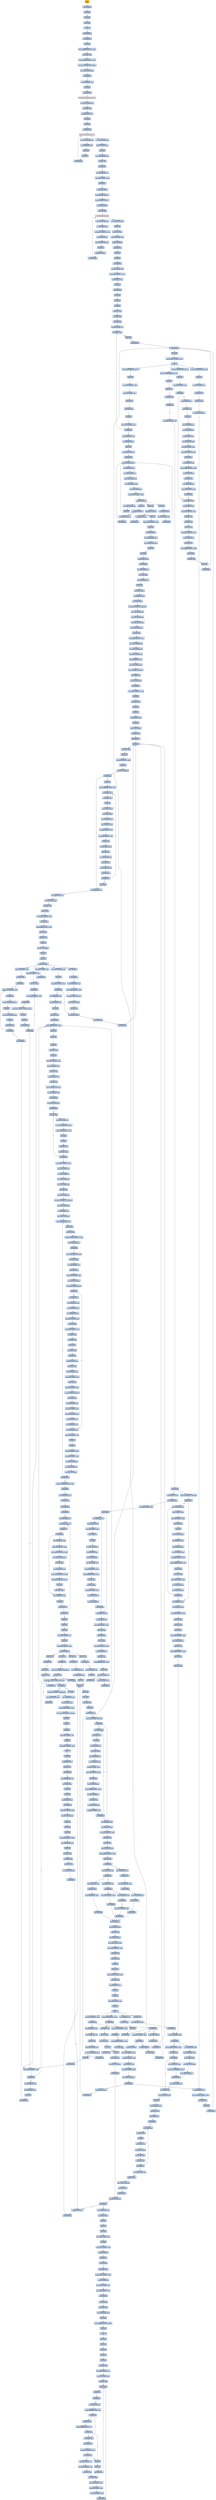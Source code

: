 digraph G {
node[shape=rectangle,style=filled,fillcolor=lightsteelblue,color=lightsteelblue]
bgcolor="transparent"
a0x00482001pusha_[label="start\npusha ",color="lightgrey",fillcolor="orange"];
a0x00482002call_0x0048200a[label="0x00482002\ncall 0x0048200a"];
a0x0048200apopl_ebp[label="0x0048200a\npopl %ebp"];
a0x0048200bincl_ebp[label="0x0048200b\nincl %ebp"];
a0x0048200cpushl_ebp[label="0x0048200c\npushl %ebp"];
a0x0048200dret[label="0x0048200d\nret"];
a0x00482008jmp_0x0048200e[label="0x00482008\njmp 0x0048200e"];
a0x0048200ecall_0x00482014[label="0x0048200e\ncall 0x00482014"];
a0x00482014popl_ebp[label="0x00482014\npopl %ebp"];
a0x00482015movl_0xffffffedUINT32_ebx[label="0x00482015\nmovl $0xffffffed<UINT32>, %ebx"];
a0x0048201aaddl_ebp_ebx[label="0x0048201a\naddl %ebp, %ebx"];
a0x0048201csubl_0x82000UINT32_ebx[label="0x0048201c\nsubl $0x82000<UINT32>, %ebx"];
a0x00482022cmpl_0x0UINT8_0x422ebp_[label="0x00482022\ncmpl $0x0<UINT8>, 0x422(%ebp)"];
a0x00482029movl_ebx_0x422ebp_[label="0x00482029\nmovl %ebx, 0x422(%ebp)"];
a0x0048202fjne_0x0048239a[label="0x0048202f\njne 0x0048239a"];
a0x00482035leal_0x42eebp__eax[label="0x00482035\nleal 0x42e(%ebp), %eax"];
a0x0048203bpushl_eax[label="0x0048203b\npushl %eax"];
a0x0048203ccall_0xf4debp_[label="0x0048203c\ncall 0xf4d(%ebp)"];
GetModuleHandleA_kernel32_dll[label="GetModuleHandleA@kernel32.dll",color="lightgrey",fillcolor="lightgrey"];
a0x00482042movl_eax_0x426ebp_[label="0x00482042\nmovl %eax, 0x426(%ebp)"];
a0x00482048movl_eax_edi[label="0x00482048\nmovl %eax, %edi"];
a0x0048204aleal_0x5eebp__ebx[label="0x0048204a\nleal 0x5e(%ebp), %ebx"];
a0x0048204dpushl_ebx[label="0x0048204d\npushl %ebx"];
a0x0048204epushl_eax[label="0x0048204e\npushl %eax"];
a0x0048204fcall_0xf49ebp_[label="0x0048204f\ncall 0xf49(%ebp)"];
GetProcAddress_kernel32_dll[label="GetProcAddress@kernel32.dll",color="lightgrey",fillcolor="lightgrey"];
a0x00482055movl_eax_0x54debp_[label="0x00482055\nmovl %eax, 0x54d(%ebp)"];
a0x0048205bleal_0x6bebp__ebx[label="0x0048205b\nleal 0x6b(%ebp), %ebx"];
a0x0048205epushl_ebx[label="0x0048205e\npushl %ebx"];
a0x0048205fpushl_edi[label="0x0048205f\npushl %edi"];
a0x00482060call_0xf49ebp_[label="0x00482060\ncall 0xf49(%ebp)"];
a0x00482066movl_eax_0x551ebp_[label="0x00482066\nmovl %eax, 0x551(%ebp)"];
a0x0048206cleal_0x77ebp__eax[label="0x0048206c\nleal 0x77(%ebp), %eax"];
a0x0048206fjmp_eax[label="0x0048206f\njmp %eax"];
a0x0048208amovl_0x531ebp__ebx[label="0x0048208a\nmovl 0x531(%ebp), %ebx"];
a0x00482090orl_ebx_ebx[label="0x00482090\norl %ebx, %ebx"];
a0x00482092je_0x0048209e[label="0x00482092\nje 0x0048209e"];
a0x0048209eleal_0x569ebp__esi[label="0x0048209e\nleal 0x569(%ebp), %esi"];
a0x004820a4cmpl_0x0UINT8_esi_[label="0x004820a4\ncmpl $0x0<UINT8>, (%esi)"];
a0x004820a7je_0x004821ce[label="0x004820a7\nje 0x004821ce"];
a0x004820adpushl_0x4UINT8[label="0x004820ad\npushl $0x4<UINT8>"];
a0x004820afpushl_0x1000UINT32[label="0x004820af\npushl $0x1000<UINT32>"];
a0x004820b4pushl_0x1800UINT32[label="0x004820b4\npushl $0x1800<UINT32>"];
a0x004820b9pushl_0x0UINT8[label="0x004820b9\npushl $0x0<UINT8>"];
a0x004820bbcall_0x54debp_[label="0x004820bb\ncall 0x54d(%ebp)"];
VirtualAlloc_kernel32_dll[label="VirtualAlloc@kernel32.dll",color="lightgrey",fillcolor="lightgrey"];
a0x004820c1movl_eax_0x156ebp_[label="0x004820c1\nmovl %eax, 0x156(%ebp)"];
a0x004820c7movl_0x4esi__eax[label="0x004820c7\nmovl 0x4(%esi), %eax"];
a0x004820caaddl_0x10eUINT32_eax[label="0x004820ca\naddl $0x10e<UINT32>, %eax"];
a0x004820cfpushl_0x4UINT8[label="0x004820cf\npushl $0x4<UINT8>"];
a0x004820d1pushl_0x1000UINT32[label="0x004820d1\npushl $0x1000<UINT32>"];
a0x004820d6pushl_eax[label="0x004820d6\npushl %eax"];
a0x004820d7pushl_0x0UINT8[label="0x004820d7\npushl $0x0<UINT8>"];
a0x004820d9call_0x54debp_[label="0x004820d9\ncall 0x54d(%ebp)"];
a0x004820dfmovl_eax_0x152ebp_[label="0x004820df\nmovl %eax, 0x152(%ebp)"];
a0x004820e5pushl_esi[label="0x004820e5\npushl %esi"];
a0x004820e6movl_esi__ebx[label="0x004820e6\nmovl (%esi), %ebx"];
a0x004820e8addl_0x422ebp__ebx[label="0x004820e8\naddl 0x422(%ebp), %ebx"];
a0x004820eepushl_0x156ebp_[label="0x004820ee\npushl 0x156(%ebp)"];
a0x004820f4pushl_0x4esi_[label="0x004820f4\npushl 0x4(%esi)"];
a0x004820f7pushl_eax[label="0x004820f7\npushl %eax"];
a0x004820f8pushl_ebx[label="0x004820f8\npushl %ebx"];
a0x004820f9call_0x0048266c[label="0x004820f9\ncall 0x0048266c"];
a0x0048266cmovl_0x10esp__eax[label="0x0048266c\nmovl 0x10(%esp), %eax"];
a0x00482670subl_0x354UINT32_esp[label="0x00482670\nsubl $0x354<UINT32>, %esp"];
a0x00482676leal_0x4esp__ecx[label="0x00482676\nleal 0x4(%esp), %ecx"];
a0x0048267apushl_eax[label="0x0048267a\npushl %eax"];
a0x0048267bcall_0x00482a28[label="0x0048267b\ncall 0x00482a28"];
a0x00482a28pushl_ebx[label="0x00482a28\npushl %ebx"];
a0x00482a29pushl_esi[label="0x00482a29\npushl %esi"];
a0x00482a2apushl_edi[label="0x00482a2a\npushl %edi"];
a0x00482a2bmovl_ecx_edi[label="0x00482a2b\nmovl %ecx, %edi"];
a0x00482a2dxorl_edx_edx[label="0x00482a2d\nxorl %edx, %edx"];
a0x00482a2fxorl_eax_eax[label="0x00482a2f\nxorl %eax, %eax"];
a0x00482a31leal_0x268edi__esi[label="0x00482a31\nleal 0x268(%edi), %esi"];
a0x00482a37movl_edx_esi_[label="0x00482a37\nmovl %edx, (%esi)"];
a0x00482a39pushl_esi[label="0x00482a39\npushl %esi"];
a0x00482a3acall_0x00482c96[label="0x00482a3a\ncall 0x00482c96"];
a0x00482c96call_0x00482c9c[label="0x00482c96\ncall 0x00482c9c"];
a0x00482c9cpopl_esi[label="0x00482c9c\npopl %esi"];
a0x00482c9dsubl_0x4445cbUINT32_esi[label="0x00482c9d\nsubl $0x4445cb<UINT32>, %esi"];
a0x00482ca3ret[label="0x00482ca3\nret"];
a0x00482a3fmovb_0x44403eeaxesi__cl[label="0x00482a3f\nmovb 0x44403e(%eax,%esi), %cl"];
a0x00482a46popl_esi[label="0x00482a46\npopl %esi"];
a0x00482a47movl_0x1UINT32_ebx[label="0x00482a47\nmovl $0x1<UINT32>, %ebx"];
a0x00482a4caddl_0x4UINT8_esi[label="0x00482a4c\naddl $0x4<UINT8>, %esi"];
a0x00482a4fshll_cl_ebx[label="0x00482a4f\nshll %cl, %ebx"];
a0x00482a51addl_ebx_edx[label="0x00482a51\naddl %ebx, %edx"];
a0x00482a53incl_eax[label="0x00482a53\nincl %eax"];
a0x00482a54cmpl_0x3aUINT8_eax[label="0x00482a54\ncmpl $0x3a<UINT8>, %eax"];
a0x00482a57jb_0x00482a37[label="0x00482a57\njb 0x00482a37"];
a0x00482a59movl_0x10esp__eax[label="0x00482a59\nmovl 0x10(%esp), %eax"];
a0x00482a5dleal_0x10edi__ecx[label="0x00482a5d\nleal 0x10(%edi), %ecx"];
a0x00482a60pushl_eax[label="0x00482a60\npushl %eax"];
a0x00482a61pushl_0x2d1UINT32[label="0x00482a61\npushl $0x2d1<UINT32>"];
a0x00482a66call_0x004827b3[label="0x00482a66\ncall 0x004827b3"];
a0x004827b3movl_0x4esp__eax[label="0x004827b3\nmovl 0x4(%esp), %eax"];
a0x004827b7movl_0x8esp__edx[label="0x004827b7\nmovl 0x8(%esp), %edx"];
a0x004827bbmovl_eax_0x84ecx_[label="0x004827bb\nmovl %eax, 0x84(%ecx)"];
a0x004827c1movl_edx_0x88ecx_[label="0x004827c1\nmovl %edx, 0x88(%ecx)"];
a0x004827c7leal_edxeax4__eax[label="0x004827c7\nleal (%edx,%eax,4), %eax"];
a0x004827camovl_eax_0x8cecx_[label="0x004827ca\nmovl %eax, 0x8c(%ecx)"];
a0x004827d0addl_0x100UINT32_eax[label="0x004827d0\naddl $0x100<UINT32>, %eax"];
a0x004827d5ret_0x8UINT16[label="0x004827d5\nret $0x8<UINT16>"];
a0x00482a6bpushl_eax[label="0x00482a6b\npushl %eax"];
a0x00482a6cpushl_0x1cUINT8[label="0x00482a6c\npushl $0x1c<UINT8>"];
a0x00482a6eleal_0xa0edi__ecx[label="0x00482a6e\nleal 0xa0(%edi), %ecx"];
a0x00482a74call_0x004827b3[label="0x00482a74\ncall 0x004827b3"];
a0x00482a79pushl_eax[label="0x00482a79\npushl %eax"];
a0x00482a7apushl_0x8UINT8[label="0x00482a7a\npushl $0x8<UINT8>"];
a0x00482a7cleal_0x130edi__ecx[label="0x00482a7c\nleal 0x130(%edi), %ecx"];
a0x00482a82call_0x004827b3[label="0x00482a82\ncall 0x004827b3"];
a0x00482a87pushl_eax[label="0x00482a87\npushl %eax"];
a0x00482a88pushl_0x13UINT8[label="0x00482a88\npushl $0x13<UINT8>"];
a0x00482a8aleal_0x1c0edi__ecx[label="0x00482a8a\nleal 0x1c0(%edi), %ecx"];
a0x00482a90call_0x004827b3[label="0x00482a90\ncall 0x004827b3"];
a0x00482a95movl_eax_0x260edi_[label="0x00482a95\nmovl %eax, 0x260(%edi)"];
a0x00482a9bpopl_edi[label="0x00482a9b\npopl %edi"];
a0x00482a9cpopl_esi[label="0x00482a9c\npopl %esi"];
a0x00482a9daddl_0x2f5UINT32_eax[label="0x00482a9d\naddl $0x2f5<UINT32>, %eax"];
a0x00482aa2popl_ebx[label="0x00482aa2\npopl %ebx"];
a0x00482aa3ret_0x4UINT16[label="0x00482aa3\nret $0x4<UINT16>"];
a0x00482680movl_0x35cesp__ecx[label="0x00482680\nmovl 0x35c(%esp), %ecx"];
a0x00482687movl_0x358esp__edx[label="0x00482687\nmovl 0x358(%esp), %edx"];
a0x0048268epushl_ecx[label="0x0048268e\npushl %ecx"];
a0x0048268fpushl_edx[label="0x0048268f\npushl %edx"];
a0x00482690leal_0xcesp__ecx[label="0x00482690\nleal 0xc(%esp), %ecx"];
a0x00482694call_0x00482aa6[label="0x00482694\ncall 0x00482aa6"];
a0x00482aa6movl_0x8esp__eax[label="0x00482aa6\nmovl 0x8(%esp), %eax"];
a0x00482aaamovl_ecx_edx[label="0x00482aaa\nmovl %ecx, %edx"];
a0x00482aacmovl_0x4esp__ecx[label="0x00482aac\nmovl 0x4(%esp), %ecx"];
a0x00482ab0pushl_edi[label="0x00482ab0\npushl %edi"];
a0x00482ab1movl_eax_edx_[label="0x00482ab1\nmovl %eax, (%edx)"];
a0x00482ab3leal_0x4edx__eax[label="0x00482ab3\nleal 0x4(%edx), %eax"];
a0x00482ab6movl_ecx_eax_[label="0x00482ab6\nmovl %ecx, (%eax)"];
a0x00482ab8movl_0x20UINT32_0x4eax_[label="0x00482ab8\nmovl $0x20<UINT32>, 0x4(%eax)"];
a0x00482abfmovl_eax_0x10edx_[label="0x00482abf\nmovl %eax, 0x10(%edx)"];
a0x00482ac2movl_eax_0xa0edx_[label="0x00482ac2\nmovl %eax, 0xa0(%edx)"];
a0x00482ac8movl_eax_0x130edx_[label="0x00482ac8\nmovl %eax, 0x130(%edx)"];
a0x00482acemovl_eax_0x1c0edx_[label="0x00482ace\nmovl %eax, 0x1c0(%edx)"];
a0x00482ad4xorl_eax_eax[label="0x00482ad4\nxorl %eax, %eax"];
a0x00482ad6movl_0xbdUINT32_ecx[label="0x00482ad6\nmovl $0xbd<UINT32>, %ecx"];
a0x00482adbmovl_eax_0x250edx_[label="0x00482adb\nmovl %eax, 0x250(%edx)"];
a0x00482ae1movl_eax_0x254edx_[label="0x00482ae1\nmovl %eax, 0x254(%edx)"];
a0x00482ae7movl_eax_0x258edx_[label="0x00482ae7\nmovl %eax, 0x258(%edx)"];
a0x00482aedmovl_0x260edx__edi[label="0x00482aed\nmovl 0x260(%edx), %edi"];
a0x00482af3movl_eax_0x25cedx_[label="0x00482af3\nmovl %eax, 0x25c(%edx)"];
a0x00482af9repz_stosl_eax_es_edi_[label="0x00482af9\nrepz stosl %eax, %es:(%edi)"];
a0x00482afbmovl_edx_ecx[label="0x00482afb\nmovl %edx, %ecx"];
a0x00482afdstosb_al_es_edi_[label="0x00482afd\nstosb %al, %es:(%edi)"];
a0x00482afecall_0x00482b07[label="0x00482afe\ncall 0x00482b07"];
a0x00482b07subl_0x30cUINT32_esp[label="0x00482b07\nsubl $0x30c<UINT32>, %esp"];
a0x00482b0dpushl_ebx[label="0x00482b0d\npushl %ebx"];
a0x00482b0emovl_ecx_ebx[label="0x00482b0e\nmovl %ecx, %ebx"];
a0x00482b10pushl_ebp[label="0x00482b10\npushl %ebp"];
a0x00482b11pushl_esi[label="0x00482b11\npushl %esi"];
a0x00482b12leal_0x4ebx__ebp[label="0x00482b12\nleal 0x4(%ebx), %ebp"];
a0x00482b15pushl_edi[label="0x00482b15\npushl %edi"];
a0x00482b16pushl_0x1UINT8[label="0x00482b16\npushl $0x1<UINT8>"];
a0x00482b18movl_ebp_ecx[label="0x00482b18\nmovl %ebp, %ecx"];
a0x00482b1acall_0x00482748[label="0x00482b1a\ncall 0x00482748"];
a0x00482748pushl_ecx[label="0x00482748\npushl %ecx"];
a0x00482749movl_ecx_edx[label="0x00482749\nmovl %ecx, %edx"];
a0x0048274bpushl_esi[label="0x0048274b\npushl %esi"];
a0x0048274cmovl_0x8UINT32_ecx[label="0x0048274c\nmovl $0x8<UINT32>, %ecx"];
a0x00482751pushl_edi[label="0x00482751\npushl %edi"];
a0x00482752cmpl_ecx_0x4edx_[label="0x00482752\ncmpl %ecx, 0x4(%edx)"];
a0x00482755jb_0x0048278c[label="0x00482755\njb 0x0048278c"];
a0x00482757pushl_ebx[label="0x00482757\npushl %ebx"];
a0x00482758movl_0xfffffff8UINT32_esi[label="0x00482758\nmovl $0xfffffff8<UINT32>, %esi"];
a0x0048275dmovl_edx__eax[label="0x0048275d\nmovl (%edx), %eax"];
a0x0048275fmovb_eax__bl[label="0x0048275f\nmovb (%eax), %bl"];
a0x00482761incl_eax[label="0x00482761\nincl %eax"];
a0x00482762movb_bl_0xcesp_[label="0x00482762\nmovb %bl, 0xc(%esp)"];
a0x00482766movl_eax_edx_[label="0x00482766\nmovl %eax, (%edx)"];
a0x00482768movl_0x8edx__eax[label="0x00482768\nmovl 0x8(%edx), %eax"];
a0x0048276bmovl_0xcesp__edi[label="0x0048276b\nmovl 0xc(%esp), %edi"];
a0x0048276fshll_0x8UINT8_eax[label="0x0048276f\nshll $0x8<UINT8>, %eax"];
a0x00482772andl_0xffUINT32_edi[label="0x00482772\nandl $0xff<UINT32>, %edi"];
a0x00482778orl_edi_eax[label="0x00482778\norl %edi, %eax"];
a0x0048277amovl_0x4edx__edi[label="0x0048277a\nmovl 0x4(%edx), %edi"];
a0x0048277daddl_esi_edi[label="0x0048277d\naddl %esi, %edi"];
a0x0048277fmovl_eax_0x8edx_[label="0x0048277f\nmovl %eax, 0x8(%edx)"];
a0x00482782movl_edi_eax[label="0x00482782\nmovl %edi, %eax"];
a0x00482784movl_edi_0x4edx_[label="0x00482784\nmovl %edi, 0x4(%edx)"];
a0x00482787cmpl_ecx_eax[label="0x00482787\ncmpl %ecx, %eax"];
a0x00482789jae_0x0048275d[label="0x00482789\njae 0x0048275d"];
a0x0048278bpopl_ebx[label="0x0048278b\npopl %ebx"];
a0x0048278cmovl_0x4edx__esi[label="0x0048278c\nmovl 0x4(%edx), %esi"];
a0x0048278fmovl_0x8edx__eax[label="0x0048278f\nmovl 0x8(%edx), %eax"];
a0x00482792movl_0x10esp__edi[label="0x00482792\nmovl 0x10(%esp), %edi"];
a0x00482796subl_esi_ecx[label="0x00482796\nsubl %esi, %ecx"];
a0x00482798shrl_cl_eax[label="0x00482798\nshrl %cl, %eax"];
a0x0048279amovl_0x18UINT32_ecx[label="0x0048279a\nmovl $0x18<UINT32>, %ecx"];
a0x0048279fsubl_edi_ecx[label="0x0048279f\nsubl %edi, %ecx"];
a0x004827a1andl_0xffffffUINT32_eax[label="0x004827a1\nandl $0xffffff<UINT32>, %eax"];
a0x004827a6shrl_cl_eax[label="0x004827a6\nshrl %cl, %eax"];
a0x004827a8addl_edi_esi[label="0x004827a8\naddl %edi, %esi"];
a0x004827aapopl_edi[label="0x004827aa\npopl %edi"];
a0x004827abmovl_esi_0x4edx_[label="0x004827ab\nmovl %esi, 0x4(%edx)"];
a0x004827aepopl_esi[label="0x004827ae\npopl %esi"];
a0x004827afpopl_ecx[label="0x004827af\npopl %ecx"];
a0x004827b0ret_0x4UINT16[label="0x004827b0\nret $0x4<UINT16>"];
a0x00482b1ftestl_eax_eax[label="0x00482b1f\ntestl %eax, %eax"];
a0x00482b21jne_0x00482b31[label="0x00482b21\njne 0x00482b31"];
a0x00482b23movl_0x260ebx__edi[label="0x00482b23\nmovl 0x260(%ebx), %edi"];
a0x00482b29movl_0xbdUINT32_ecx[label="0x00482b29\nmovl $0xbd<UINT32>, %ecx"];
a0x00482b2erepz_stosl_eax_es_edi_[label="0x00482b2e\nrepz stosl %eax, %es:(%edi)"];
a0x00482b30stosb_al_es_edi_[label="0x00482b30\nstosb %al, %es:(%edi)"];
a0x00482b31xorl_esi_esi[label="0x00482b31\nxorl %esi, %esi"];
a0x00482b33pushl_0x4UINT8[label="0x00482b33\npushl $0x4<UINT8>"];
a0x00482b35movl_ebp_ecx[label="0x00482b35\nmovl %ebp, %ecx"];
a0x00482b37call_0x00482748[label="0x00482b37\ncall 0x00482748"];
a0x00482b3cmovb_al_0x10espesi_[label="0x00482b3c\nmovb %al, 0x10(%esp,%esi)"];
a0x00482b40incl_esi[label="0x00482b40\nincl %esi"];
a0x00482b41cmpl_0x13UINT8_esi[label="0x00482b41\ncmpl $0x13<UINT8>, %esi"];
a0x00482b44jb_0x00482b33[label="0x00482b44\njb 0x00482b33"];
a0x00482b46leal_0x1c0ebx__edi[label="0x00482b46\nleal 0x1c0(%ebx), %edi"];
a0x00482b4cleal_0x10esp__eax[label="0x00482b4c\nleal 0x10(%esp), %eax"];
a0x00482b50pushl_eax[label="0x00482b50\npushl %eax"];
a0x00482b51movl_edi_ecx[label="0x00482b51\nmovl %edi, %ecx"];
a0x00482b53call_0x004827d8[label="0x00482b53\ncall 0x004827d8"];
a0x004827d8subl_0x98UINT32_esp[label="0x004827d8\nsubl $0x98<UINT32>, %esp"];
a0x004827depushl_ebx[label="0x004827de\npushl %ebx"];
a0x004827dfpushl_ebp[label="0x004827df\npushl %ebp"];
a0x004827e0pushl_esi[label="0x004827e0\npushl %esi"];
a0x004827e1movl_ecx_edx[label="0x004827e1\nmovl %ecx, %edx"];
a0x004827e3pushl_edi[label="0x004827e3\npushl %edi"];
a0x004827e4movl_0xfUINT32_ecx[label="0x004827e4\nmovl $0xf<UINT32>, %ecx"];
a0x004827e9movl_0x84edx__ebp[label="0x004827e9\nmovl 0x84(%edx), %ebp"];
a0x004827efxorl_eax_eax[label="0x004827ef\nxorl %eax, %eax"];
a0x004827f1leal_0x2cesp__edi[label="0x004827f1\nleal 0x2c(%esp), %edi"];
a0x004827f5xorl_esi_esi[label="0x004827f5\nxorl %esi, %esi"];
a0x004827f7repz_stosl_eax_es_edi_[label="0x004827f7\nrepz stosl %eax, %es:(%edi)"];
a0x004827f9movl_0xacesp__edi[label="0x004827f9\nmovl 0xac(%esp), %edi"];
a0x00482800cmpl_esi_ebp[label="0x00482800\ncmpl %esi, %ebp"];
a0x00482802movl_edx_0x20esp_[label="0x00482802\nmovl %edx, 0x20(%esp)"];
a0x00482806jbe_0x0048281d[label="0x00482806\njbe 0x0048281d"];
a0x00482808xorl_ecx_ecx[label="0x00482808\nxorl %ecx, %ecx"];
a0x0048280amovb_eaxedi__cl[label="0x0048280a\nmovb (%eax,%edi), %cl"];
a0x0048280dmovl_0x28especx4__ebx[label="0x0048280d\nmovl 0x28(%esp,%ecx,4), %ebx"];
a0x00482811leal_0x28especx4__ecx[label="0x00482811\nleal 0x28(%esp,%ecx,4), %ecx"];
a0x00482815incl_ebx[label="0x00482815\nincl %ebx"];
a0x00482816incl_eax[label="0x00482816\nincl %eax"];
a0x00482817cmpl_ebp_eax[label="0x00482817\ncmpl %ebp, %eax"];
a0x00482819movl_ebx_ecx_[label="0x00482819\nmovl %ebx, (%ecx)"];
a0x0048281bjb_0x00482808[label="0x0048281b\njb 0x00482808"];
a0x0048281dmovl_0x17UINT32_ecx[label="0x0048281d\nmovl $0x17<UINT32>, %ecx"];
a0x00482822movl_esi_0x28esp_[label="0x00482822\nmovl %esi, 0x28(%esp)"];
a0x00482826movl_esi_0x4edx_[label="0x00482826\nmovl %esi, 0x4(%edx)"];
a0x00482829movl_esi_0x44edx_[label="0x00482829\nmovl %esi, 0x44(%edx)"];
a0x0048282cmovl_esi_0x68esp_[label="0x0048282c\nmovl %esi, 0x68(%esp)"];
a0x00482830xorl_edi_edi[label="0x00482830\nxorl %edi, %edi"];
a0x00482832movl_esi_0x1cesp_[label="0x00482832\nmovl %esi, 0x1c(%esp)"];
a0x00482836movl_0x1UINT32_0x10esp_[label="0x00482836\nmovl $0x1<UINT32>, 0x10(%esp)"];
a0x0048283emovl_ecx_0x18esp_[label="0x0048283e\nmovl %ecx, 0x18(%esp)"];
a0x00482842leal_0x8edx__ebp[label="0x00482842\nleal 0x8(%edx), %ebp"];
a0x00482845movl_esi_0x14esp_[label="0x00482845\nmovl %esi, 0x14(%esp)"];
a0x00482849movl_0x2cespesi__eax[label="0x00482849\nmovl 0x2c(%esp,%esi), %eax"];
a0x0048284dshll_cl_eax[label="0x0048284d\nshll %cl, %eax"];
a0x0048284faddl_eax_edi[label="0x0048284f\naddl %eax, %edi"];
a0x00482851cmpl_0x1000000UINT32_edi[label="0x00482851\ncmpl $0x1000000<UINT32>, %edi"];
a0x00482857movl_edi_0x24esp_[label="0x00482857\nmovl %edi, 0x24(%esp)"];
a0x0048285bja_0x004828ef[label="0x0048285b\nja 0x004828ef"];
a0x00482861movl_0x28espesi__eax[label="0x00482861\nmovl 0x28(%esp,%esi), %eax"];
a0x00482865movl_edi_ebp_[label="0x00482865\nmovl %edi, (%ebp)"];
a0x00482868movl_0x3cebp__ebx[label="0x00482868\nmovl 0x3c(%ebp), %ebx"];
a0x0048286baddl_ebx_eax[label="0x0048286b\naddl %ebx, %eax"];
a0x0048286dcmpl_0x10UINT8_ecx[label="0x0048286d\ncmpl $0x10<UINT8>, %ecx"];
a0x00482870movl_eax_0x40ebp_[label="0x00482870\nmovl %eax, 0x40(%ebp)"];
a0x00482873movl_eax_0x6cespesi_[label="0x00482873\nmovl %eax, 0x6c(%esp,%esi)"];
a0x00482877jl_0x004828c6[label="0x00482877\njl 0x004828c6"];
a0x00482879movl_ebp__esi[label="0x00482879\nmovl (%ebp), %esi"];
a0x0048287cmovl_0x10esp__eax[label="0x0048287c\nmovl 0x10(%esp), %eax"];
a0x00482880movl_0x1cesp__ebx[label="0x00482880\nmovl 0x1c(%esp), %ebx"];
a0x00482884movl_0x8cedx__edi[label="0x00482884\nmovl 0x8c(%edx), %edi"];
a0x0048288ashrl_0x10UINT8_esi[label="0x0048288a\nshrl $0x10<UINT8>, %esi"];
a0x0048288dmovl_esi_ecx[label="0x0048288d\nmovl %esi, %ecx"];
a0x0048288fandl_0xffUINT32_eax[label="0x0048288f\nandl $0xff<UINT32>, %eax"];
a0x00482894subl_ebx_ecx[label="0x00482894\nsubl %ebx, %ecx"];
a0x00482896addl_ebx_edi[label="0x00482896\naddl %ebx, %edi"];
a0x00482898movb_al_bl[label="0x00482898\nmovb %al, %bl"];
a0x0048289amovl_ecx_edx[label="0x0048289a\nmovl %ecx, %edx"];
a0x0048289cmovb_bl_bh[label="0x0048289c\nmovb %bl, %bh"];
a0x0048289emovl_esi_0x1cesp_[label="0x0048289e\nmovl %esi, 0x1c(%esp)"];
a0x004828a2movl_ebx_eax[label="0x004828a2\nmovl %ebx, %eax"];
a0x004828a4movl_0x14esp__esi[label="0x004828a4\nmovl 0x14(%esp), %esi"];
a0x004828a8shll_0x10UINT8_eax[label="0x004828a8\nshll $0x10<UINT8>, %eax"];
a0x004828abmovw_bx_ax[label="0x004828ab\nmovw %bx, %ax"];
a0x004828aeshrl_0x2UINT8_ecx[label="0x004828ae\nshrl $0x2<UINT8>, %ecx"];
a0x004828b1repz_stosl_eax_es_edi_[label="0x004828b1\nrepz stosl %eax, %es:(%edi)"];
a0x004828b3movl_edx_ecx[label="0x004828b3\nmovl %edx, %ecx"];
a0x004828b5movl_0x20esp__edx[label="0x004828b5\nmovl 0x20(%esp), %edx"];
a0x004828b9andl_0x3UINT8_ecx[label="0x004828b9\nandl $0x3<UINT8>, %ecx"];
a0x004828bcrepz_stosb_al_es_edi_[label="0x004828bc\nrepz stosb %al, %es:(%edi)"];
a0x004828bemovl_0x24esp__edi[label="0x004828be\nmovl 0x24(%esp), %edi"];
a0x004828c2movl_0x18esp__ecx[label="0x004828c2\nmovl 0x18(%esp), %ecx"];
a0x004828c6movl_0x10esp__eax[label="0x004828c6\nmovl 0x10(%esp), %eax"];
a0x004828caaddl_0x4UINT8_esi[label="0x004828ca\naddl $0x4<UINT8>, %esi"];
a0x004828cdincl_eax[label="0x004828cd\nincl %eax"];
a0x004828cedecl_ecx[label="0x004828ce\ndecl %ecx"];
a0x004828cfaddl_0x4UINT8_ebp[label="0x004828cf\naddl $0x4<UINT8>, %ebp"];
a0x004828d2cmpl_0x9UINT8_ecx[label="0x004828d2\ncmpl $0x9<UINT8>, %ecx"];
a0x004828d5movl_eax_0x10esp_[label="0x004828d5\nmovl %eax, 0x10(%esp)"];
a0x004828d9movl_ecx_0x18esp_[label="0x004828d9\nmovl %ecx, 0x18(%esp)"];
a0x004828ddmovl_esi_0x14esp_[label="0x004828dd\nmovl %esi, 0x14(%esp)"];
a0x004828e1jge_0x00482849[label="0x004828e1\njge 0x00482849"];
a0x004828e7cmpl_0x1000000UINT32_edi[label="0x004828e7\ncmpl $0x1000000<UINT32>, %edi"];
a0x004828edje_0x004828fe[label="0x004828ed\nje 0x004828fe"];
a0x004828femovl_0x84edx__eax[label="0x004828fe\nmovl 0x84(%edx), %eax"];
a0x00482904xorl_ecx_ecx[label="0x00482904\nxorl %ecx, %ecx"];
a0x00482906testl_eax_eax[label="0x00482906\ntestl %eax, %eax"];
a0x00482908jbe_0x00482945[label="0x00482908\njbe 0x00482945"];
a0x0048290amovl_0xacesp__esi[label="0x0048290a\nmovl 0xac(%esp), %esi"];
a0x00482911movb_ecxesi__al[label="0x00482911\nmovb (%ecx,%esi), %al"];
a0x00482914testb_al_al[label="0x00482914\ntestb %al, %al"];
a0x00482916je_0x0048293a[label="0x00482916\nje 0x0048293a"];
a0x00482918movl_0x88edx__edi[label="0x00482918\nmovl 0x88(%edx), %edi"];
a0x0048291eandl_0xffUINT32_eax[label="0x0048291e\nandl $0xff<UINT32>, %eax"];
a0x00482923movl_0x68espeax4__eax[label="0x00482923\nmovl 0x68(%esp,%eax,4), %eax"];
a0x00482927movl_ecx_edieax4_[label="0x00482927\nmovl %ecx, (%edi,%eax,4)"];
a0x0048292axorl_eax_eax[label="0x0048292a\nxorl %eax, %eax"];
a0x0048292cmovb_ecxesi__al[label="0x0048292c\nmovb (%ecx,%esi), %al"];
a0x0048292fmovl_0x68espeax4__edi[label="0x0048292f\nmovl 0x68(%esp,%eax,4), %edi"];
a0x00482933leal_0x68espeax4__eax[label="0x00482933\nleal 0x68(%esp,%eax,4), %eax"];
a0x00482937incl_edi[label="0x00482937\nincl %edi"];
a0x00482938movl_edi_eax_[label="0x00482938\nmovl %edi, (%eax)"];
a0x0048293amovl_0x84edx__eax[label="0x0048293a\nmovl 0x84(%edx), %eax"];
a0x00482940incl_ecx[label="0x00482940\nincl %ecx"];
a0x00482941cmpl_eax_ecx[label="0x00482941\ncmpl %eax, %ecx"];
a0x00482943jb_0x00482911[label="0x00482943\njb 0x00482911"];
a0x00482945popl_edi[label="0x00482945\npopl %edi"];
a0x00482946popl_esi[label="0x00482946\npopl %esi"];
a0x00482947popl_ebp[label="0x00482947\npopl %ebp"];
a0x00482948movb_0x1UINT8_al[label="0x00482948\nmovb $0x1<UINT8>, %al"];
a0x0048294apopl_ebx[label="0x0048294a\npopl %ebx"];
a0x0048294baddl_0x98UINT32_esp[label="0x0048294b\naddl $0x98<UINT32>, %esp"];
a0x00482951ret_0x4UINT16[label="0x00482951\nret $0x4<UINT16>"];
a0x00482b58testb_al_al[label="0x00482b58\ntestb %al, %al"];
a0x00482b5ajne_0x00482b67[label="0x00482b5a\njne 0x00482b67"];
a0x00482b67xorl_esi_esi[label="0x00482b67\nxorl %esi, %esi"];
a0x00482b69movl_edi_ecx[label="0x00482b69\nmovl %edi, %ecx"];
a0x00482b6bcall_0x00482954[label="0x00482b6b\ncall 0x00482954"];
a0x00482954pushl_ecx[label="0x00482954\npushl %ecx"];
a0x00482955pushl_ebx[label="0x00482955\npushl %ebx"];
a0x00482956pushl_esi[label="0x00482956\npushl %esi"];
a0x00482957movl_ecx_esi[label="0x00482957\nmovl %ecx, %esi"];
a0x00482959pushl_edi[label="0x00482959\npushl %edi"];
a0x0048295amovl_esi__eax[label="0x0048295a\nmovl (%esi), %eax"];
a0x0048295ccmpl_0x8UINT8_0x4eax_[label="0x0048295c\ncmpl $0x8<UINT8>, 0x4(%eax)"];
a0x00482960jb_0x00482992[label="0x00482960\njb 0x00482992"];
a0x00482992movl_0x4eax__edx[label="0x00482992\nmovl 0x4(%eax), %edx"];
a0x00482995movl_0x8eax__eax[label="0x00482995\nmovl 0x8(%eax), %eax"];
a0x00482998movl_0x8UINT32_ecx[label="0x00482998\nmovl $0x8<UINT32>, %ecx"];
a0x0048299dsubl_edx_ecx[label="0x0048299d\nsubl %edx, %ecx"];
a0x0048299fshrl_cl_eax[label="0x0048299f\nshrl %cl, %eax"];
a0x004829a1movl_0x24esi__ecx[label="0x004829a1\nmovl 0x24(%esi), %ecx"];
a0x004829a4andl_0xfffe00UINT32_eax[label="0x004829a4\nandl $0xfffe00<UINT32>, %eax"];
a0x004829a9cmpl_ecx_eax[label="0x004829a9\ncmpl %ecx, %eax"];
a0x004829abjae_0x004829c1[label="0x004829ab\njae 0x004829c1"];
a0x004829admovl_0x8cesi__edx[label="0x004829ad\nmovl 0x8c(%esi), %edx"];
a0x004829b3movl_eax_ecx[label="0x004829b3\nmovl %eax, %ecx"];
a0x004829b5shrl_0x10UINT8_ecx[label="0x004829b5\nshrl $0x10<UINT8>, %ecx"];
a0x004829b8xorl_ebx_ebx[label="0x004829b8\nxorl %ebx, %ebx"];
a0x004829bamovb_ecxedx__bl[label="0x004829ba\nmovb (%ecx,%edx), %bl"];
a0x004829bdmovl_ebx_edx[label="0x004829bd\nmovl %ebx, %edx"];
a0x004829bfjmp_0x004829fc[label="0x004829bf\njmp 0x004829fc"];
a0x004829fcmovl_esi__ecx[label="0x004829fc\nmovl (%esi), %ecx"];
a0x004829femovl_0x4ecx__edi[label="0x004829fe\nmovl 0x4(%ecx), %edi"];
a0x00482a01addl_edx_edi[label="0x00482a01\naddl %edx, %edi"];
a0x00482a03movl_edi_0x4ecx_[label="0x00482a03\nmovl %edi, 0x4(%ecx)"];
a0x00482a06movl_esiedx4__ebx[label="0x00482a06\nmovl (%esi,%edx,4), %ebx"];
a0x00482a09movl_0x18UINT32_ecx[label="0x00482a09\nmovl $0x18<UINT32>, %ecx"];
a0x00482a0esubl_ebx_eax[label="0x00482a0e\nsubl %ebx, %eax"];
a0x00482a10subl_edx_ecx[label="0x00482a10\nsubl %edx, %ecx"];
a0x00482a12popl_edi[label="0x00482a12\npopl %edi"];
a0x00482a13shrl_cl_eax[label="0x00482a13\nshrl %cl, %eax"];
a0x00482a15movl_0x44esiedx4__ecx[label="0x00482a15\nmovl 0x44(%esi,%edx,4), %ecx"];
a0x00482a19addl_ecx_eax[label="0x00482a19\naddl %ecx, %eax"];
a0x00482a1bmovl_0x88esi__ecx[label="0x00482a1b\nmovl 0x88(%esi), %ecx"];
a0x00482a21popl_esi[label="0x00482a21\npopl %esi"];
a0x00482a22popl_ebx[label="0x00482a22\npopl %ebx"];
a0x00482a23movl_ecxeax4__eax[label="0x00482a23\nmovl (%ecx,%eax,4), %eax"];
a0x00482a26popl_ecx[label="0x00482a26\npopl %ecx"];
a0x00482a27ret[label="0x00482a27\nret"];
a0x00482b70cmpl_0x10UINT8_eax[label="0x00482b70\ncmpl $0x10<UINT8>, %eax"];
a0x00482b73jae_0x00482b8a[label="0x00482b73\njae 0x00482b8a"];
a0x00482b75movl_0x260ebx__ecx[label="0x00482b75\nmovl 0x260(%ebx), %ecx"];
a0x00482b7bmovb_ecxesi__dl[label="0x00482b7b\nmovb (%ecx,%esi), %dl"];
a0x00482b7eaddb_al_dl[label="0x00482b7e\naddb %al, %dl"];
a0x00482b80andb_0xfUINT8_dl[label="0x00482b80\nandb $0xf<UINT8>, %dl"];
a0x00482b83movb_dl_0x24espesi_[label="0x00482b83\nmovb %dl, 0x24(%esp,%esi)"];
a0x00482b87incl_esi[label="0x00482b87\nincl %esi"];
a0x00482b88jmp_0x00482bea[label="0x00482b88\njmp 0x00482bea"];
a0x00482beacmpl_0x2f5UINT32_esi[label="0x00482bea\ncmpl $0x2f5<UINT32>, %esi"];
a0x00482bf0jl_0x00482b69[label="0x00482bf0\njl 0x00482b69"];
a0x00482962movl_eax__ecx[label="0x00482962\nmovl (%eax), %ecx"];
a0x00482964movb_ecx__dl[label="0x00482964\nmovb (%ecx), %dl"];
a0x00482966incl_ecx[label="0x00482966\nincl %ecx"];
a0x00482967movb_dl_0xcesp_[label="0x00482967\nmovb %dl, 0xc(%esp)"];
a0x0048296bmovl_ecx_eax_[label="0x0048296b\nmovl %ecx, (%eax)"];
a0x0048296dmovl_0x8eax__ecx[label="0x0048296d\nmovl 0x8(%eax), %ecx"];
a0x00482970movl_0xcesp__edx[label="0x00482970\nmovl 0xc(%esp), %edx"];
a0x00482974shll_0x8UINT8_ecx[label="0x00482974\nshll $0x8<UINT8>, %ecx"];
a0x00482977andl_0xffUINT32_edx[label="0x00482977\nandl $0xff<UINT32>, %edx"];
a0x0048297dorl_edx_ecx[label="0x0048297d\norl %edx, %ecx"];
a0x0048297fmovl_0x4eax__edx[label="0x0048297f\nmovl 0x4(%eax), %edx"];
a0x00482982addl_0xfffffff8UINT8_edx[label="0x00482982\naddl $0xfffffff8<UINT8>, %edx"];
a0x00482985movl_ecx_0x8eax_[label="0x00482985\nmovl %ecx, 0x8(%eax)"];
a0x00482988movl_edx_ecx[label="0x00482988\nmovl %edx, %ecx"];
a0x0048298amovl_edx_0x4eax_[label="0x0048298a\nmovl %edx, 0x4(%eax)"];
a0x0048298dcmpl_0x8UINT8_ecx[label="0x0048298d\ncmpl $0x8<UINT8>, %ecx"];
a0x00482990jae_0x00482962[label="0x00482990\njae 0x00482962"];
a0x00482b8ajne_0x00482bb4[label="0x00482b8a\njne 0x00482bb4"];
a0x00482b8cpushl_0x2UINT8[label="0x00482b8c\npushl $0x2<UINT8>"];
a0x00482b8emovl_ebp_ecx[label="0x00482b8e\nmovl %ebp, %ecx"];
a0x00482b90call_0x00482748[label="0x00482b90\ncall 0x00482748"];
a0x00482b95addl_0x3UINT8_eax[label="0x00482b95\naddl $0x3<UINT8>, %eax"];
a0x00482b98testl_eax_eax[label="0x00482b98\ntestl %eax, %eax"];
a0x00482b9ajle_0x00482bea[label="0x00482b9a\njle 0x00482bea"];
a0x00482b9ccmpl_0x2f5UINT32_esi[label="0x00482b9c\ncmpl $0x2f5<UINT32>, %esi"];
a0x00482ba2jnl_0x00482bf6[label="0x00482ba2\njnl 0x00482bf6"];
a0x00482ba4movb_0x23espesi__cl[label="0x00482ba4\nmovb 0x23(%esp,%esi), %cl"];
a0x00482ba8decl_eax[label="0x00482ba8\ndecl %eax"];
a0x00482ba9movb_cl_0x24espesi_[label="0x00482ba9\nmovb %cl, 0x24(%esp,%esi)"];
a0x00482badincl_esi[label="0x00482bad\nincl %esi"];
a0x00482baetestl_eax_eax[label="0x00482bae\ntestl %eax, %eax"];
a0x00482bb0jg_0x00482b9c[label="0x00482bb0\njg 0x00482b9c"];
a0x00482bb2jmp_0x00482bea[label="0x00482bb2\njmp 0x00482bea"];
a0x00482bb4cmpl_0x11UINT8_eax[label="0x00482bb4\ncmpl $0x11<UINT8>, %eax"];
a0x00482bb7jne_0x00482bc7[label="0x00482bb7\njne 0x00482bc7"];
a0x00482bb9pushl_0x3UINT8[label="0x00482bb9\npushl $0x3<UINT8>"];
a0x00482bbbmovl_ebp_ecx[label="0x00482bbb\nmovl %ebp, %ecx"];
a0x00482bbdcall_0x00482748[label="0x00482bbd\ncall 0x00482748"];
a0x00482bc2addl_0x3UINT8_eax[label="0x00482bc2\naddl $0x3<UINT8>, %eax"];
a0x00482bc5jmp_0x00482bd3[label="0x00482bc5\njmp 0x00482bd3"];
a0x00482bd3testl_eax_eax[label="0x00482bd3\ntestl %eax, %eax"];
a0x00482bd5jle_0x00482bea[label="0x00482bd5\njle 0x00482bea"];
a0x00482bd7cmpl_0x2f5UINT32_esi[label="0x00482bd7\ncmpl $0x2f5<UINT32>, %esi"];
a0x00482bddjnl_0x00482bf6[label="0x00482bdd\njnl 0x00482bf6"];
a0x00482bdfmovb_0x0UINT8_0x24espesi_[label="0x00482bdf\nmovb $0x0<UINT8>, 0x24(%esp,%esi)"];
a0x00482be4incl_esi[label="0x00482be4\nincl %esi"];
a0x00482be5decl_eax[label="0x00482be5\ndecl %eax"];
a0x00482be6testl_eax_eax[label="0x00482be6\ntestl %eax, %eax"];
a0x00482be8jg_0x00482bd7[label="0x00482be8\njg 0x00482bd7"];
a0x00482bc7pushl_0x7UINT8[label="0x00482bc7\npushl $0x7<UINT8>"];
a0x00482bc9movl_ebp_ecx[label="0x00482bc9\nmovl %ebp, %ecx"];
a0x00482bcbcall_0x00482748[label="0x00482bcb\ncall 0x00482748"];
a0x00482bd0addl_0xbUINT8_eax[label="0x00482bd0\naddl $0xb<UINT8>, %eax"];
a0x00482bf6leal_0x24esp__edx[label="0x00482bf6\nleal 0x24(%esp), %edx"];
a0x00482bfaleal_0x10ebx__ecx[label="0x00482bfa\nleal 0x10(%ebx), %ecx"];
a0x00482bfdpushl_edx[label="0x00482bfd\npushl %edx"];
a0x00482bfecall_0x004827d8[label="0x00482bfe\ncall 0x004827d8"];
a0x00482c03testb_al_al[label="0x00482c03\ntestb %al, %al"];
a0x00482c05jne_0x00482c12[label="0x00482c05\njne 0x00482c12"];
a0x00482c12leal_0x2f5esp__eax[label="0x00482c12\nleal 0x2f5(%esp), %eax"];
a0x00482c19leal_0xa0ebx__ecx[label="0x00482c19\nleal 0xa0(%ebx), %ecx"];
a0x00482c1fpushl_eax[label="0x00482c1f\npushl %eax"];
a0x00482c20call_0x004827d8[label="0x00482c20\ncall 0x004827d8"];
a0x00482c25testb_al_al[label="0x00482c25\ntestb %al, %al"];
a0x00482c27jne_0x00482c34[label="0x00482c27\njne 0x00482c34"];
a0x00482c34leal_0x311esp__ecx[label="0x00482c34\nleal 0x311(%esp), %ecx"];
a0x00482c3bpushl_ecx[label="0x00482c3b\npushl %ecx"];
a0x00482c3cleal_0x130ebx__ecx[label="0x00482c3c\nleal 0x130(%ebx), %ecx"];
a0x00482c42call_0x004827d8[label="0x00482c42\ncall 0x004827d8"];
a0x00482c47testb_al_al[label="0x00482c47\ntestb %al, %al"];
a0x00482c49jne_0x00482c56[label="0x00482c49\njne 0x00482c56"];
a0x00482c56movb_0x0UINT8_0x264ebx_[label="0x00482c56\nmovb $0x0<UINT8>, 0x264(%ebx)"];
a0x00482c5dxorl_eax_eax[label="0x00482c5d\nxorl %eax, %eax"];
a0x00482c5fcmpb_0x3UINT8_0x311espeax_[label="0x00482c5f\ncmpb $0x3<UINT8>, 0x311(%esp,%eax)"];
a0x00482c67jne_0x00482c71[label="0x00482c67\njne 0x00482c71"];
a0x00482c69incl_eax[label="0x00482c69\nincl %eax"];
a0x00482c6acmpl_0x8UINT8_eax[label="0x00482c6a\ncmpl $0x8<UINT8>, %eax"];
a0x00482c6djb_0x00482c5f[label="0x00482c6d\njb 0x00482c5f"];
a0x00482c71movb_0x1UINT8_0x264ebx_[label="0x00482c71\nmovb $0x1<UINT8>, 0x264(%ebx)"];
a0x00482c78movl_0x260ebx__edi[label="0x00482c78\nmovl 0x260(%ebx), %edi"];
a0x00482c7eleal_0x24esp__esi[label="0x00482c7e\nleal 0x24(%esp), %esi"];
a0x00482c82movl_0x2f5UINT32_ecx[label="0x00482c82\nmovl $0x2f5<UINT32>, %ecx"];
a0x00482c87repz_movsb_ds_esi__es_edi_[label="0x00482c87\nrepz movsb %ds:(%esi), %es:(%edi)"];
a0x00482c89popl_edi[label="0x00482c89\npopl %edi"];
a0x00482c8apopl_esi[label="0x00482c8a\npopl %esi"];
a0x00482c8bpopl_ebp[label="0x00482c8b\npopl %ebp"];
a0x00482c8cmovb_0x1UINT8_al[label="0x00482c8c\nmovb $0x1<UINT8>, %al"];
a0x00482c8epopl_ebx[label="0x00482c8e\npopl %ebx"];
a0x00482c8faddl_0x30cUINT32_esp[label="0x00482c8f\naddl $0x30c<UINT32>, %esp"];
a0x00482c95ret[label="0x00482c95\nret"];
a0x00482b03popl_edi[label="0x00482b03\npopl %edi"];
a0x00482b04ret_0x8UINT16[label="0x00482b04\nret $0x8<UINT16>"];
a0x00482699testb_al_al[label="0x00482699\ntestb %al, %al"];
a0x0048269bjne_0x004826a7[label="0x0048269b\njne 0x004826a7"];
a0x004826a7movl_0x360esp__ecx[label="0x004826a7\nmovl 0x360(%esp), %ecx"];
a0x004826aeleal_esp__eax[label="0x004826ae\nleal (%esp), %eax"];
a0x004826b1pushl_eax[label="0x004826b1\npushl %eax"];
a0x004826b2pushl_ecx[label="0x004826b2\npushl %ecx"];
a0x004826b3leal_0xcesp__ecx[label="0x004826b3\nleal 0xc(%esp), %ecx"];
a0x004826b7call_0x00482ca4[label="0x004826b7\ncall 0x00482ca4"];
a0x00482ca4subl_0x14UINT8_esp[label="0x00482ca4\nsubl $0x14<UINT8>, %esp"];
a0x00482ca7movl_0x1cesp__eax[label="0x00482ca7\nmovl 0x1c(%esp), %eax"];
a0x00482cabpushl_ebx[label="0x00482cab\npushl %ebx"];
a0x00482cacpushl_ebp[label="0x00482cac\npushl %ebp"];
a0x00482cadpushl_esi[label="0x00482cad\npushl %esi"];
a0x00482caemovl_0x0UINT32_eax_[label="0x00482cae\nmovl $0x0<UINT32>, (%eax)"];
a0x00482cb4movl_0x24esp__eax[label="0x00482cb4\nmovl 0x24(%esp), %eax"];
a0x00482cb8pushl_edi[label="0x00482cb8\npushl %edi"];
a0x00482cb9xorl_edi_edi[label="0x00482cb9\nxorl %edi, %edi"];
a0x00482cbbtestl_eax_eax[label="0x00482cbb\ntestl %eax, %eax"];
a0x00482cbdmovl_ecx_esi[label="0x00482cbd\nmovl %ecx, %esi"];
a0x00482cbfmovl_edi_0x10esp_[label="0x00482cbf\nmovl %edi, 0x10(%esp)"];
a0x00482cc3jbe_0x00482f24[label="0x00482cc3\njbe 0x00482f24"];
a0x00482cc9leal_0x10esi__ecx[label="0x00482cc9\nleal 0x10(%esi), %ecx"];
a0x00482ccccall_0x00482954[label="0x00482ccc\ncall 0x00482954"];
a0x004829c1cmpl_0x2cesi__eax[label="0x004829c1\ncmpl 0x2c(%esi), %eax"];
a0x004829c4jae_0x004829d0[label="0x004829c4\njae 0x004829d0"];
a0x004829d0cmpl_0x30esi__eax[label="0x004829d0\ncmpl 0x30(%esi), %eax"];
a0x004829d3jae_0x004829dc[label="0x004829d3\njae 0x004829dc"];
a0x004829d5movl_0xbUINT32_edx[label="0x004829d5\nmovl $0xb<UINT32>, %edx"];
a0x004829dajmp_0x004829fc[label="0x004829da\njmp 0x004829fc"];
a0x00482cd1cmpl_0x100UINT32_eax[label="0x00482cd1\ncmpl $0x100<UINT32>, %eax"];
a0x00482cd6jae_0x00482ceb[label="0x00482cd6\njae 0x00482ceb"];
a0x00482cd8movl_esi__ecx[label="0x00482cd8\nmovl (%esi), %ecx"];
a0x00482cdamovb_al_ecx_[label="0x00482cda\nmovb %al, (%ecx)"];
a0x00482cdcmovl_esi__ecx[label="0x00482cdc\nmovl (%esi), %ecx"];
a0x00482cdeincl_ecx[label="0x00482cde\nincl %ecx"];
a0x00482cdfincl_edi[label="0x00482cdf\nincl %edi"];
a0x00482ce0movl_ecx_esi_[label="0x00482ce0\nmovl %ecx, (%esi)"];
a0x00482ce2movl_edi_0x10esp_[label="0x00482ce2\nmovl %edi, 0x10(%esp)"];
a0x00482ce6jmp_0x00482f14[label="0x00482ce6\njmp 0x00482f14"];
a0x00482f14cmpl_0x28esp__edi[label="0x00482f14\ncmpl 0x28(%esp), %edi"];
a0x00482f18jb_0x00482cc9[label="0x00482f18\njb 0x00482cc9"];
a0x004829c6cmpl_0x28esi__eax[label="0x004829c6\ncmpl 0x28(%esi), %eax"];
a0x004829c9sbbl_edx_edx[label="0x004829c9\nsbbl %edx, %edx"];
a0x004829cbaddl_0xaUINT8_edx[label="0x004829cb\naddl $0xa<UINT8>, %edx"];
a0x004829cejmp_0x004829fc[label="0x004829ce\njmp 0x004829fc"];
a0x00482cebcmpl_0x2d0UINT32_eax[label="0x00482ceb\ncmpl $0x2d0<UINT32>, %eax"];
a0x00482cf0jae_0x00482f09[label="0x00482cf0\njae 0x00482f09"];
a0x00482cf6addl_0xffffff00UINT32_eax[label="0x00482cf6\naddl $0xffffff00<UINT32>, %eax"];
a0x00482cfbmovl_eax_ebp[label="0x00482cfb\nmovl %eax, %ebp"];
a0x00482cfdandl_0x7UINT8_eax[label="0x00482cfd\nandl $0x7<UINT8>, %eax"];
a0x00482d00shrl_0x3UINT8_ebp[label="0x00482d00\nshrl $0x3<UINT8>, %ebp"];
a0x00482d03leal_0x2eax__edx[label="0x00482d03\nleal 0x2(%eax), %edx"];
a0x00482d06cmpl_0x7UINT8_eax[label="0x00482d06\ncmpl $0x7<UINT8>, %eax"];
a0x00482d09movl_edx_0x14esp_[label="0x00482d09\nmovl %edx, 0x14(%esp)"];
a0x00482d0djne_0x00482da7[label="0x00482d0d\njne 0x00482da7"];
a0x00482da7movb_0x264esi__al[label="0x00482da7\nmovb 0x264(%esi), %al"];
a0x00482dadmovl_0x268esiebp4__ebx[label="0x00482dad\nmovl 0x268(%esi,%ebp,4), %ebx"];
a0x00482db4xorl_edx_edx[label="0x00482db4\nxorl %edx, %edx"];
a0x00482db6pushl_esi[label="0x00482db6\npushl %esi"];
a0x00482db7call_0x00482c96[label="0x00482db7\ncall 0x00482c96"];
a0x00482dbcmovb_0x44403eebpesi__dl[label="0x00482dbc\nmovb 0x44403e(%ebp,%esi), %dl"];
a0x00482dc3popl_esi[label="0x00482dc3\npopl %esi"];
a0x00482dc4testb_al_al[label="0x00482dc4\ntestb %al, %al"];
a0x00482dc6movl_edx_edi[label="0x00482dc6\nmovl %edx, %edi"];
a0x00482dc8je_0x00482e40[label="0x00482dc8\nje 0x00482e40"];
a0x00482dcacmpl_0x3UINT8_edi[label="0x00482dca\ncmpl $0x3<UINT8>, %edi"];
a0x00482dcdjb_0x00482e40[label="0x00482dcd\njb 0x00482e40"];
a0x00482e40cmpl_0x8UINT8_0x8esi_[label="0x00482e40\ncmpl $0x8<UINT8>, 0x8(%esi)"];
a0x00482e44jb_0x00482e77[label="0x00482e44\njb 0x00482e77"];
a0x00482e46movl_0x4esi__eax[label="0x00482e46\nmovl 0x4(%esi), %eax"];
a0x00482e49movl_0xcesi__edx[label="0x00482e49\nmovl 0xc(%esi), %edx"];
a0x00482e4cshll_0x8UINT8_edx[label="0x00482e4c\nshll $0x8<UINT8>, %edx"];
a0x00482e4fmovb_eax__cl[label="0x00482e4f\nmovb (%eax), %cl"];
a0x00482e51incl_eax[label="0x00482e51\nincl %eax"];
a0x00482e52movb_cl_0x20esp_[label="0x00482e52\nmovb %cl, 0x20(%esp)"];
a0x00482e56movl_0x8esi__ecx[label="0x00482e56\nmovl 0x8(%esi), %ecx"];
a0x00482e59movl_eax_0x4esi_[label="0x00482e59\nmovl %eax, 0x4(%esi)"];
a0x00482e5cmovl_0x20esp__eax[label="0x00482e5c\nmovl 0x20(%esp), %eax"];
a0x00482e60andl_0xffUINT32_eax[label="0x00482e60\nandl $0xff<UINT32>, %eax"];
a0x00482e65addl_0xfffffff8UINT8_ecx[label="0x00482e65\naddl $0xfffffff8<UINT8>, %ecx"];
a0x00482e68orl_eax_edx[label="0x00482e68\norl %eax, %edx"];
a0x00482e6amovl_ecx_eax[label="0x00482e6a\nmovl %ecx, %eax"];
a0x00482e6ccmpl_0x8UINT8_eax[label="0x00482e6c\ncmpl $0x8<UINT8>, %eax"];
a0x00482e6fmovl_edx_0xcesi_[label="0x00482e6f\nmovl %edx, 0xc(%esi)"];
a0x00482e72movl_ecx_0x8esi_[label="0x00482e72\nmovl %ecx, 0x8(%esi)"];
a0x00482e75jae_0x00482e46[label="0x00482e75\njae 0x00482e46"];
a0x00482e77movl_0x8esi__edx[label="0x00482e77\nmovl 0x8(%esi), %edx"];
a0x00482e7amovl_0xcesi__eax[label="0x00482e7a\nmovl 0xc(%esi), %eax"];
a0x00482e7dmovl_0x8UINT32_ecx[label="0x00482e7d\nmovl $0x8<UINT32>, %ecx"];
a0x00482e82subl_edx_ecx[label="0x00482e82\nsubl %edx, %ecx"];
a0x00482e84addl_edi_edx[label="0x00482e84\naddl %edi, %edx"];
a0x00482e86shrl_cl_eax[label="0x00482e86\nshrl %cl, %eax"];
a0x00482e88movl_0x18UINT32_ecx[label="0x00482e88\nmovl $0x18<UINT32>, %ecx"];
a0x00482e8dmovl_edx_0x8esi_[label="0x00482e8d\nmovl %edx, 0x8(%esi)"];
a0x00482e90subl_edi_ecx[label="0x00482e90\nsubl %edi, %ecx"];
a0x00482e92andl_0xffffffUINT32_eax[label="0x00482e92\nandl $0xffffff<UINT32>, %eax"];
a0x00482e97shrl_cl_eax[label="0x00482e97\nshrl %cl, %eax"];
a0x00482e99addl_eax_ebx[label="0x00482e99\naddl %eax, %ebx"];
a0x00482e9bcmpl_0x3UINT8_ebx[label="0x00482e9b\ncmpl $0x3<UINT8>, %ebx"];
a0x00482e9ejae_0x00482eba[label="0x00482e9e\njae 0x00482eba"];
a0x00482ebamovl_0x254esi__eax[label="0x00482eba\nmovl 0x254(%esi), %eax"];
a0x00482ec0movl_0x250esi__edx[label="0x00482ec0\nmovl 0x250(%esi), %edx"];
a0x00482ec6leal__3ebx__ecx[label="0x00482ec6\nleal -3(%ebx), %ecx"];
a0x00482ec9movl_eax_0x258esi_[label="0x00482ec9\nmovl %eax, 0x258(%esi)"];
a0x00482ecfmovl_edx_0x254esi_[label="0x00482ecf\nmovl %edx, 0x254(%esi)"];
a0x00482ed5movl_ecx_0x250esi_[label="0x00482ed5\nmovl %ecx, 0x250(%esi)"];
a0x00482edbmovl_esi__eax[label="0x00482edb\nmovl (%esi), %eax"];
a0x00482eddmovl_0x14esp__edi[label="0x00482edd\nmovl 0x14(%esp), %edi"];
a0x00482ee1incl_ecx[label="0x00482ee1\nincl %ecx"];
a0x00482ee2leal_eaxedi__edx[label="0x00482ee2\nleal (%eax,%edi), %edx"];
a0x00482ee5cmpl_edx_eax[label="0x00482ee5\ncmpl %edx, %eax"];
a0x00482ee7movl_edx_esi_[label="0x00482ee7\nmovl %edx, (%esi)"];
a0x00482ee9jae_0x00482efb[label="0x00482ee9\njae 0x00482efb"];
a0x00482eebmovl_eax_edx[label="0x00482eeb\nmovl %eax, %edx"];
a0x00482eedsubl_ecx_edx[label="0x00482eed\nsubl %ecx, %edx"];
a0x00482eefincl_eax[label="0x00482eef\nincl %eax"];
a0x00482ef0movb_edx__dl[label="0x00482ef0\nmovb (%edx), %dl"];
a0x00482ef2movb_dl__1eax_[label="0x00482ef2\nmovb %dl, -1(%eax)"];
a0x00482ef5movl_esi__edx[label="0x00482ef5\nmovl (%esi), %edx"];
a0x00482ef7cmpl_edx_eax[label="0x00482ef7\ncmpl %edx, %eax"];
a0x00482ef9jb_0x00482eeb[label="0x00482ef9\njb 0x00482eeb"];
a0x00482efbmovl_0x10esp__eax[label="0x00482efb\nmovl 0x10(%esp), %eax"];
a0x00482effaddl_edi_eax[label="0x00482eff\naddl %edi, %eax"];
a0x00482f01movl_eax_0x10esp_[label="0x00482f01\nmovl %eax, 0x10(%esp)"];
a0x00482f05movl_eax_edi[label="0x00482f05\nmovl %eax, %edi"];
a0x00482f07jmp_0x00482f14[label="0x00482f07\njmp 0x00482f14"];
a0x004829dccmpl_0x34esi__eax[label="0x004829dc\ncmpl 0x34(%esi), %eax"];
a0x004829dfjae_0x004829e8[label="0x004829df\njae 0x004829e8"];
a0x004829e1movl_0xcUINT32_edx[label="0x004829e1\nmovl $0xc<UINT32>, %edx"];
a0x004829e6jmp_0x004829fc[label="0x004829e6\njmp 0x004829fc"];
a0x00482dcfmovl_0x8esi__eax[label="0x00482dcf\nmovl 0x8(%esi), %eax"];
a0x00482dd2leal__3edi__ebp[label="0x00482dd2\nleal -3(%edi), %ebp"];
a0x00482dd5cmpl_0x8UINT8_eax[label="0x00482dd5\ncmpl $0x8<UINT8>, %eax"];
a0x00482dd8jb_0x00482e0b[label="0x00482dd8\njb 0x00482e0b"];
a0x00482ddamovl_0x4esi__eax[label="0x00482dda\nmovl 0x4(%esi), %eax"];
a0x00482dddmovl_0xcesi__edx[label="0x00482ddd\nmovl 0xc(%esi), %edx"];
a0x00482de0shll_0x8UINT8_edx[label="0x00482de0\nshll $0x8<UINT8>, %edx"];
a0x00482de3movb_eax__cl[label="0x00482de3\nmovb (%eax), %cl"];
a0x00482de5incl_eax[label="0x00482de5\nincl %eax"];
a0x00482de6movb_cl_0x1cesp_[label="0x00482de6\nmovb %cl, 0x1c(%esp)"];
a0x00482deamovl_0x8esi__ecx[label="0x00482dea\nmovl 0x8(%esi), %ecx"];
a0x00482dedmovl_eax_0x4esi_[label="0x00482ded\nmovl %eax, 0x4(%esi)"];
a0x00482df0movl_0x1cesp__eax[label="0x00482df0\nmovl 0x1c(%esp), %eax"];
a0x00482df4andl_0xffUINT32_eax[label="0x00482df4\nandl $0xff<UINT32>, %eax"];
a0x00482df9addl_0xfffffff8UINT8_ecx[label="0x00482df9\naddl $0xfffffff8<UINT8>, %ecx"];
a0x00482dfcorl_eax_edx[label="0x00482dfc\norl %eax, %edx"];
a0x00482dfemovl_ecx_eax[label="0x00482dfe\nmovl %ecx, %eax"];
a0x00482e00cmpl_0x8UINT8_eax[label="0x00482e00\ncmpl $0x8<UINT8>, %eax"];
a0x00482e03movl_edx_0xcesi_[label="0x00482e03\nmovl %edx, 0xc(%esi)"];
a0x00482e06movl_ecx_0x8esi_[label="0x00482e06\nmovl %ecx, 0x8(%esi)"];
a0x00482e09jae_0x00482dda[label="0x00482e09\njae 0x00482dda"];
a0x00482e0bmovl_0x8esi__eax[label="0x00482e0b\nmovl 0x8(%esi), %eax"];
a0x00482e0emovl_0xcesi__edi[label="0x00482e0e\nmovl 0xc(%esi), %edi"];
a0x00482e11movl_0x8UINT32_ecx[label="0x00482e11\nmovl $0x8<UINT32>, %ecx"];
a0x00482e16subl_eax_ecx[label="0x00482e16\nsubl %eax, %ecx"];
a0x00482e18addl_ebp_eax[label="0x00482e18\naddl %ebp, %eax"];
a0x00482e1ashrl_cl_edi[label="0x00482e1a\nshrl %cl, %edi"];
a0x00482e1cmovl_0x18UINT32_ecx[label="0x00482e1c\nmovl $0x18<UINT32>, %ecx"];
a0x00482e21movl_eax_0x8esi_[label="0x00482e21\nmovl %eax, 0x8(%esi)"];
a0x00482e24subl_ebp_ecx[label="0x00482e24\nsubl %ebp, %ecx"];
a0x00482e26andl_0xffffffUINT32_edi[label="0x00482e26\nandl $0xffffff<UINT32>, %edi"];
a0x00482e2cshrl_cl_edi[label="0x00482e2c\nshrl %cl, %edi"];
a0x00482e2eleal_0x130esi__ecx[label="0x00482e2e\nleal 0x130(%esi), %ecx"];
a0x00482e34call_0x00482954[label="0x00482e34\ncall 0x00482954"];
a0x00482e39addl_ebx_eax[label="0x00482e39\naddl %ebx, %eax"];
a0x00482e3bleal_eaxedi8__ebx[label="0x00482e3b\nleal (%eax,%edi,8), %ebx"];
a0x00482e3ejmp_0x00482e9b[label="0x00482e3e\njmp 0x00482e9b"];
a0x00482ea0movl_0x250esiebx4__ecx[label="0x00482ea0\nmovl 0x250(%esi,%ebx,4), %ecx"];
a0x00482ea7testl_ebx_ebx[label="0x00482ea7\ntestl %ebx, %ebx"];
a0x00482ea9je_0x00482edb[label="0x00482ea9\nje 0x00482edb"];
a0x00482eabmovl_0x250esi__edx[label="0x00482eab\nmovl 0x250(%esi), %edx"];
a0x00482eb1movl_edx_0x250esiebx4_[label="0x00482eb1\nmovl %edx, 0x250(%esi,%ebx,4)"];
a0x00482eb8jmp_0x00482ed5[label="0x00482eb8\njmp 0x00482ed5"];
a0x00482d13leal_0xa0esi__ecx[label="0x00482d13\nleal 0xa0(%esi), %ecx"];
a0x00482d19call_0x00482954[label="0x00482d19\ncall 0x00482954"];
a0x00482d1emovl_0x8esi__ecx[label="0x00482d1e\nmovl 0x8(%esi), %ecx"];
a0x00482d21xorl_ebx_ebx[label="0x00482d21\nxorl %ebx, %ebx"];
a0x00482d23pushl_esi[label="0x00482d23\npushl %esi"];
a0x00482d24call_0x00482c96[label="0x00482d24\ncall 0x00482c96"];
a0x00482d29movb_0x444022eaxesi__bl[label="0x00482d29\nmovb 0x444022(%eax,%esi), %bl"];
a0x00482d30popl_esi[label="0x00482d30\npopl %esi"];
a0x00482d31cmpl_0x8UINT8_ecx[label="0x00482d31\ncmpl $0x8<UINT8>, %ecx"];
a0x00482d34jb_0x00482d68[label="0x00482d34\njb 0x00482d68"];
a0x00482d68movl_0x8esi__edi[label="0x00482d68\nmovl 0x8(%esi), %edi"];
a0x00482d6bmovl_0xcesi__edx[label="0x00482d6b\nmovl 0xc(%esi), %edx"];
a0x00482d6emovl_0x8UINT32_ecx[label="0x00482d6e\nmovl $0x8<UINT32>, %ecx"];
a0x00482d73subl_edi_ecx[label="0x00482d73\nsubl %edi, %ecx"];
a0x00482d75addl_ebx_edi[label="0x00482d75\naddl %ebx, %edi"];
a0x00482d77shrl_cl_edx[label="0x00482d77\nshrl %cl, %edx"];
a0x00482d79movl_0x18UINT32_ecx[label="0x00482d79\nmovl $0x18<UINT32>, %ecx"];
a0x00482d7emovl_edi_0x8esi_[label="0x00482d7e\nmovl %edi, 0x8(%esi)"];
a0x00482d81subl_ebx_ecx[label="0x00482d81\nsubl %ebx, %ecx"];
a0x00482d83andl_0xffffffUINT32_edx[label="0x00482d83\nandl $0xffffff<UINT32>, %edx"];
a0x00482d89shrl_cl_edx[label="0x00482d89\nshrl %cl, %edx"];
a0x00482d8bxorl_ecx_ecx[label="0x00482d8b\nxorl %ecx, %ecx"];
a0x00482d8dpushl_esi[label="0x00482d8d\npushl %esi"];
a0x00482d8ecall_0x00482c96[label="0x00482d8e\ncall 0x00482c96"];
a0x00482d93movb_0x444006eaxesi__cl[label="0x00482d93\nmovb 0x444006(%eax,%esi), %cl"];
a0x00482d9apopl_esi[label="0x00482d9a\npopl %esi"];
a0x00482d9bmovl_0x14esp__eax[label="0x00482d9b\nmovl 0x14(%esp), %eax"];
a0x00482d9faddl_edx_ecx[label="0x00482d9f\naddl %edx, %ecx"];
a0x00482da1addl_ecx_eax[label="0x00482da1\naddl %ecx, %eax"];
a0x00482da3movl_eax_0x14esp_[label="0x00482da3\nmovl %eax, 0x14(%esp)"];
a0x00482d36movl_0x4esi__ecx[label="0x00482d36\nmovl 0x4(%esi), %ecx"];
a0x00482d39movb_ecx__dl[label="0x00482d39\nmovb (%ecx), %dl"];
a0x00482d3bincl_ecx[label="0x00482d3b\nincl %ecx"];
a0x00482d3cmovb_dl_0x18esp_[label="0x00482d3c\nmovb %dl, 0x18(%esp)"];
a0x00482d40movl_ecx_0x4esi_[label="0x00482d40\nmovl %ecx, 0x4(%esi)"];
a0x00482d43movl_0xcesi__ecx[label="0x00482d43\nmovl 0xc(%esi), %ecx"];
a0x00482d46movl_0x18esp__edx[label="0x00482d46\nmovl 0x18(%esp), %edx"];
a0x00482d4ashll_0x8UINT8_ecx[label="0x00482d4a\nshll $0x8<UINT8>, %ecx"];
a0x00482d4dandl_0xffUINT32_edx[label="0x00482d4d\nandl $0xff<UINT32>, %edx"];
a0x00482d53orl_edx_ecx[label="0x00482d53\norl %edx, %ecx"];
a0x00482d55movl_0x8esi__edx[label="0x00482d55\nmovl 0x8(%esi), %edx"];
a0x00482d58addl_0xfffffff8UINT8_edx[label="0x00482d58\naddl $0xfffffff8<UINT8>, %edx"];
a0x00482d5bmovl_ecx_0xcesi_[label="0x00482d5b\nmovl %ecx, 0xc(%esi)"];
a0x00482d5emovl_edx_ecx[label="0x00482d5e\nmovl %edx, %ecx"];
a0x00482d60movl_edx_0x8esi_[label="0x00482d60\nmovl %edx, 0x8(%esi)"];
a0x00482d63cmpl_0x8UINT8_ecx[label="0x00482d63\ncmpl $0x8<UINT8>, %ecx"];
a0x00482d66jae_0x00482d36[label="0x00482d66\njae 0x00482d36"];
a0x00482f1emovl_0x2cesp__eax[label="0x00482f1e\nmovl 0x2c(%esp), %eax"];
a0x00482f22movl_edi_eax_[label="0x00482f22\nmovl %edi, (%eax)"];
a0x00482f24popl_edi[label="0x00482f24\npopl %edi"];
a0x00482f25popl_esi[label="0x00482f25\npopl %esi"];
a0x00482f26popl_ebp[label="0x00482f26\npopl %ebp"];
a0x00482f27movb_0x1UINT8_al[label="0x00482f27\nmovb $0x1<UINT8>, %al"];
a0x00482f29popl_ebx[label="0x00482f29\npopl %ebx"];
a0x00482f2aaddl_0x14UINT8_esp[label="0x00482f2a\naddl $0x14<UINT8>, %esp"];
a0x00482f2dret_0x8UINT16[label="0x00482f2d\nret $0x8<UINT16>"];
a0x004826bctestb_al_al[label="0x004826bc\ntestb %al, %al"];
a0x004826bejne_0x004826ca[label="0x004826be\njne 0x004826ca"];
a0x004826camovl_esp__eax[label="0x004826ca\nmovl (%esp), %eax"];
a0x004826cdaddl_0x354UINT32_esp[label="0x004826cd\naddl $0x354<UINT32>, %esp"];
a0x004826d3ret_0x10UINT16[label="0x004826d3\nret $0x10<UINT16>"];
a0x004820femovb_0x0UINT8_bl[label="0x004820fe\nmovb $0x0<UINT8>, %bl"];
a0x00482100cmpb_0x0UINT8_bl[label="0x00482100\ncmpb $0x0<UINT8>, %bl"];
a0x00482103jne_0x00482163[label="0x00482103\njne 0x00482163"];
a0x00482105incb_0xecebp_[label="0x00482105\nincb 0xec(%ebp)"];
a0x0048210bmovl_esi__edi[label="0x0048210b\nmovl (%esi), %edi"];
a0x0048210daddl_0x422ebp__edi[label="0x0048210d\naddl 0x422(%ebp), %edi"];
a0x00482113pushl_edi_[label="0x00482113\npushl (%edi)"];
a0x00482115movb_0xffffffc3UINT8_edi_[label="0x00482115\nmovb $0xffffffc3<UINT8>, (%edi)"];
a0x00482118call_edi[label="0x00482118\ncall %edi"];
a0x00401000ret[label="0x00401000\nret"];
a0x0048211apopl_edi_[label="0x0048211a\npopl (%edi)"];
a0x0048211cpushl_eax[label="0x0048211c\npushl %eax"];
a0x0048211dpushl_ecx[label="0x0048211d\npushl %ecx"];
a0x0048211epushl_esi[label="0x0048211e\npushl %esi"];
a0x0048211fpushl_ebx[label="0x0048211f\npushl %ebx"];
a0x00482120movl_eax_ecx[label="0x00482120\nmovl %eax, %ecx"];
a0x00482122subl_0x6UINT8_ecx[label="0x00482122\nsubl $0x6<UINT8>, %ecx"];
a0x00482125movl_0x152ebp__esi[label="0x00482125\nmovl 0x152(%ebp), %esi"];
a0x0048212bxorl_ebx_ebx[label="0x0048212b\nxorl %ebx, %ebx"];
a0x0048212dorl_ecx_ecx[label="0x0048212d\norl %ecx, %ecx"];
a0x0048212fje_0x0048215f[label="0x0048212f\nje 0x0048215f"];
a0x00482131js_0x0048215f[label="0x00482131\njs 0x0048215f"];
a0x00482133lodsb_ds_esi__al[label="0x00482133\nlodsb %ds:(%esi), %al"];
a0x00482134cmpb_0xffffffe8UINT8_al[label="0x00482134\ncmpb $0xffffffe8<UINT8>, %al"];
a0x00482136je_0x00482142[label="0x00482136\nje 0x00482142"];
a0x00482138jmp_0x0048213a[label="0x00482138\njmp 0x0048213a"];
a0x0048213acmpb_0xffffffe9UINT8_al[label="0x0048213a\ncmpb $0xffffffe9<UINT8>, %al"];
a0x0048213cje_0x00482142[label="0x0048213c\nje 0x00482142"];
a0x0048213eincl_ebx[label="0x0048213e\nincl %ebx"];
a0x0048213fdecl_ecx[label="0x0048213f\ndecl %ecx"];
a0x00482140jmp_0x0048212d[label="0x00482140\njmp 0x0048212d"];
a0x00482142movl_esi__eax[label="0x00482142\nmovl (%esi), %eax"];
a0x00482144jmp_0x00482146[label="0x00482144\njmp 0x00482146"];
a0x00482146cmpb_0x2UINT8_esi_[label="0x00482146\ncmpb $0x2<UINT8>, (%esi)"];
a0x00482149jne_0x0048213e[label="0x00482149\njne 0x0048213e"];
a0x0048214bandb_0x0UINT8_al[label="0x0048214b\nandb $0x0<UINT8>, %al"];
a0x0048214droll_0x18UINT8_eax[label="0x0048214d\nroll $0x18<UINT8>, %eax"];
a0x00482150subl_ebx_eax[label="0x00482150\nsubl %ebx, %eax"];
a0x00482152movl_eax_esi_[label="0x00482152\nmovl %eax, (%esi)"];
a0x00482154addl_0x5UINT8_ebx[label="0x00482154\naddl $0x5<UINT8>, %ebx"];
a0x00482157addl_0x4UINT8_esi[label="0x00482157\naddl $0x4<UINT8>, %esi"];
a0x0048215asubl_0x5UINT8_ecx[label="0x0048215a\nsubl $0x5<UINT8>, %ecx"];
a0x0048215djmp_0x0048212d[label="0x0048215d\njmp 0x0048212d"];
a0x00482001pusha_ -> a0x00482002call_0x0048200a [color="#000000"];
a0x00482002call_0x0048200a -> a0x0048200apopl_ebp [color="#000000"];
a0x0048200apopl_ebp -> a0x0048200bincl_ebp [color="#000000"];
a0x0048200bincl_ebp -> a0x0048200cpushl_ebp [color="#000000"];
a0x0048200cpushl_ebp -> a0x0048200dret [color="#000000"];
a0x0048200dret -> a0x00482008jmp_0x0048200e [color="#000000"];
a0x00482008jmp_0x0048200e -> a0x0048200ecall_0x00482014 [color="#000000"];
a0x0048200ecall_0x00482014 -> a0x00482014popl_ebp [color="#000000"];
a0x00482014popl_ebp -> a0x00482015movl_0xffffffedUINT32_ebx [color="#000000"];
a0x00482015movl_0xffffffedUINT32_ebx -> a0x0048201aaddl_ebp_ebx [color="#000000"];
a0x0048201aaddl_ebp_ebx -> a0x0048201csubl_0x82000UINT32_ebx [color="#000000"];
a0x0048201csubl_0x82000UINT32_ebx -> a0x00482022cmpl_0x0UINT8_0x422ebp_ [color="#000000"];
a0x00482022cmpl_0x0UINT8_0x422ebp_ -> a0x00482029movl_ebx_0x422ebp_ [color="#000000"];
a0x00482029movl_ebx_0x422ebp_ -> a0x0048202fjne_0x0048239a [color="#000000"];
a0x0048202fjne_0x0048239a -> a0x00482035leal_0x42eebp__eax [color="#000000",label="F"];
a0x00482035leal_0x42eebp__eax -> a0x0048203bpushl_eax [color="#000000"];
a0x0048203bpushl_eax -> a0x0048203ccall_0xf4debp_ [color="#000000"];
a0x0048203ccall_0xf4debp_ -> GetModuleHandleA_kernel32_dll [color="#000000"];
GetModuleHandleA_kernel32_dll -> a0x00482042movl_eax_0x426ebp_ [color="#000000"];
a0x00482042movl_eax_0x426ebp_ -> a0x00482048movl_eax_edi [color="#000000"];
a0x00482048movl_eax_edi -> a0x0048204aleal_0x5eebp__ebx [color="#000000"];
a0x0048204aleal_0x5eebp__ebx -> a0x0048204dpushl_ebx [color="#000000"];
a0x0048204dpushl_ebx -> a0x0048204epushl_eax [color="#000000"];
a0x0048204epushl_eax -> a0x0048204fcall_0xf49ebp_ [color="#000000"];
a0x0048204fcall_0xf49ebp_ -> GetProcAddress_kernel32_dll [color="#000000"];
GetProcAddress_kernel32_dll -> a0x00482055movl_eax_0x54debp_ [color="#000000"];
a0x00482055movl_eax_0x54debp_ -> a0x0048205bleal_0x6bebp__ebx [color="#000000"];
a0x0048205bleal_0x6bebp__ebx -> a0x0048205epushl_ebx [color="#000000"];
a0x0048205epushl_ebx -> a0x0048205fpushl_edi [color="#000000"];
a0x0048205fpushl_edi -> a0x00482060call_0xf49ebp_ [color="#000000"];
a0x00482060call_0xf49ebp_ -> GetProcAddress_kernel32_dll [color="#000000"];
GetProcAddress_kernel32_dll -> a0x00482066movl_eax_0x551ebp_ [color="#000000"];
a0x00482066movl_eax_0x551ebp_ -> a0x0048206cleal_0x77ebp__eax [color="#000000"];
a0x0048206cleal_0x77ebp__eax -> a0x0048206fjmp_eax [color="#000000"];
a0x0048206fjmp_eax -> a0x0048208amovl_0x531ebp__ebx [color="#000000"];
a0x0048208amovl_0x531ebp__ebx -> a0x00482090orl_ebx_ebx [color="#000000"];
a0x00482090orl_ebx_ebx -> a0x00482092je_0x0048209e [color="#000000"];
a0x00482092je_0x0048209e -> a0x0048209eleal_0x569ebp__esi [color="#000000",label="T"];
a0x0048209eleal_0x569ebp__esi -> a0x004820a4cmpl_0x0UINT8_esi_ [color="#000000"];
a0x004820a4cmpl_0x0UINT8_esi_ -> a0x004820a7je_0x004821ce [color="#000000"];
a0x004820a7je_0x004821ce -> a0x004820adpushl_0x4UINT8 [color="#000000",label="F"];
a0x004820adpushl_0x4UINT8 -> a0x004820afpushl_0x1000UINT32 [color="#000000"];
a0x004820afpushl_0x1000UINT32 -> a0x004820b4pushl_0x1800UINT32 [color="#000000"];
a0x004820b4pushl_0x1800UINT32 -> a0x004820b9pushl_0x0UINT8 [color="#000000"];
a0x004820b9pushl_0x0UINT8 -> a0x004820bbcall_0x54debp_ [color="#000000"];
a0x004820bbcall_0x54debp_ -> VirtualAlloc_kernel32_dll [color="#000000"];
VirtualAlloc_kernel32_dll -> a0x004820c1movl_eax_0x156ebp_ [color="#000000"];
a0x004820c1movl_eax_0x156ebp_ -> a0x004820c7movl_0x4esi__eax [color="#000000"];
a0x004820c7movl_0x4esi__eax -> a0x004820caaddl_0x10eUINT32_eax [color="#000000"];
a0x004820caaddl_0x10eUINT32_eax -> a0x004820cfpushl_0x4UINT8 [color="#000000"];
a0x004820cfpushl_0x4UINT8 -> a0x004820d1pushl_0x1000UINT32 [color="#000000"];
a0x004820d1pushl_0x1000UINT32 -> a0x004820d6pushl_eax [color="#000000"];
a0x004820d6pushl_eax -> a0x004820d7pushl_0x0UINT8 [color="#000000"];
a0x004820d7pushl_0x0UINT8 -> a0x004820d9call_0x54debp_ [color="#000000"];
a0x004820d9call_0x54debp_ -> VirtualAlloc_kernel32_dll [color="#000000"];
VirtualAlloc_kernel32_dll -> a0x004820dfmovl_eax_0x152ebp_ [color="#000000"];
a0x004820dfmovl_eax_0x152ebp_ -> a0x004820e5pushl_esi [color="#000000"];
a0x004820e5pushl_esi -> a0x004820e6movl_esi__ebx [color="#000000"];
a0x004820e6movl_esi__ebx -> a0x004820e8addl_0x422ebp__ebx [color="#000000"];
a0x004820e8addl_0x422ebp__ebx -> a0x004820eepushl_0x156ebp_ [color="#000000"];
a0x004820eepushl_0x156ebp_ -> a0x004820f4pushl_0x4esi_ [color="#000000"];
a0x004820f4pushl_0x4esi_ -> a0x004820f7pushl_eax [color="#000000"];
a0x004820f7pushl_eax -> a0x004820f8pushl_ebx [color="#000000"];
a0x004820f8pushl_ebx -> a0x004820f9call_0x0048266c [color="#000000"];
a0x004820f9call_0x0048266c -> a0x0048266cmovl_0x10esp__eax [color="#000000"];
a0x0048266cmovl_0x10esp__eax -> a0x00482670subl_0x354UINT32_esp [color="#000000"];
a0x00482670subl_0x354UINT32_esp -> a0x00482676leal_0x4esp__ecx [color="#000000"];
a0x00482676leal_0x4esp__ecx -> a0x0048267apushl_eax [color="#000000"];
a0x0048267apushl_eax -> a0x0048267bcall_0x00482a28 [color="#000000"];
a0x0048267bcall_0x00482a28 -> a0x00482a28pushl_ebx [color="#000000"];
a0x00482a28pushl_ebx -> a0x00482a29pushl_esi [color="#000000"];
a0x00482a29pushl_esi -> a0x00482a2apushl_edi [color="#000000"];
a0x00482a2apushl_edi -> a0x00482a2bmovl_ecx_edi [color="#000000"];
a0x00482a2bmovl_ecx_edi -> a0x00482a2dxorl_edx_edx [color="#000000"];
a0x00482a2dxorl_edx_edx -> a0x00482a2fxorl_eax_eax [color="#000000"];
a0x00482a2fxorl_eax_eax -> a0x00482a31leal_0x268edi__esi [color="#000000"];
a0x00482a31leal_0x268edi__esi -> a0x00482a37movl_edx_esi_ [color="#000000"];
a0x00482a37movl_edx_esi_ -> a0x00482a39pushl_esi [color="#000000"];
a0x00482a39pushl_esi -> a0x00482a3acall_0x00482c96 [color="#000000"];
a0x00482a3acall_0x00482c96 -> a0x00482c96call_0x00482c9c [color="#000000"];
a0x00482c96call_0x00482c9c -> a0x00482c9cpopl_esi [color="#000000"];
a0x00482c9cpopl_esi -> a0x00482c9dsubl_0x4445cbUINT32_esi [color="#000000"];
a0x00482c9dsubl_0x4445cbUINT32_esi -> a0x00482ca3ret [color="#000000"];
a0x00482ca3ret -> a0x00482a3fmovb_0x44403eeaxesi__cl [color="#000000"];
a0x00482a3fmovb_0x44403eeaxesi__cl -> a0x00482a46popl_esi [color="#000000"];
a0x00482a46popl_esi -> a0x00482a47movl_0x1UINT32_ebx [color="#000000"];
a0x00482a47movl_0x1UINT32_ebx -> a0x00482a4caddl_0x4UINT8_esi [color="#000000"];
a0x00482a4caddl_0x4UINT8_esi -> a0x00482a4fshll_cl_ebx [color="#000000"];
a0x00482a4fshll_cl_ebx -> a0x00482a51addl_ebx_edx [color="#000000"];
a0x00482a51addl_ebx_edx -> a0x00482a53incl_eax [color="#000000"];
a0x00482a53incl_eax -> a0x00482a54cmpl_0x3aUINT8_eax [color="#000000"];
a0x00482a54cmpl_0x3aUINT8_eax -> a0x00482a57jb_0x00482a37 [color="#000000"];
a0x00482a57jb_0x00482a37 -> a0x00482a37movl_edx_esi_ [color="#000000",label="T"];
a0x00482a57jb_0x00482a37 -> a0x00482a59movl_0x10esp__eax [color="#000000",label="F"];
a0x00482a59movl_0x10esp__eax -> a0x00482a5dleal_0x10edi__ecx [color="#000000"];
a0x00482a5dleal_0x10edi__ecx -> a0x00482a60pushl_eax [color="#000000"];
a0x00482a60pushl_eax -> a0x00482a61pushl_0x2d1UINT32 [color="#000000"];
a0x00482a61pushl_0x2d1UINT32 -> a0x00482a66call_0x004827b3 [color="#000000"];
a0x00482a66call_0x004827b3 -> a0x004827b3movl_0x4esp__eax [color="#000000"];
a0x004827b3movl_0x4esp__eax -> a0x004827b7movl_0x8esp__edx [color="#000000"];
a0x004827b7movl_0x8esp__edx -> a0x004827bbmovl_eax_0x84ecx_ [color="#000000"];
a0x004827bbmovl_eax_0x84ecx_ -> a0x004827c1movl_edx_0x88ecx_ [color="#000000"];
a0x004827c1movl_edx_0x88ecx_ -> a0x004827c7leal_edxeax4__eax [color="#000000"];
a0x004827c7leal_edxeax4__eax -> a0x004827camovl_eax_0x8cecx_ [color="#000000"];
a0x004827camovl_eax_0x8cecx_ -> a0x004827d0addl_0x100UINT32_eax [color="#000000"];
a0x004827d0addl_0x100UINT32_eax -> a0x004827d5ret_0x8UINT16 [color="#000000"];
a0x004827d5ret_0x8UINT16 -> a0x00482a6bpushl_eax [color="#000000"];
a0x00482a6bpushl_eax -> a0x00482a6cpushl_0x1cUINT8 [color="#000000"];
a0x00482a6cpushl_0x1cUINT8 -> a0x00482a6eleal_0xa0edi__ecx [color="#000000"];
a0x00482a6eleal_0xa0edi__ecx -> a0x00482a74call_0x004827b3 [color="#000000"];
a0x00482a74call_0x004827b3 -> a0x004827b3movl_0x4esp__eax [color="#000000"];
a0x004827d5ret_0x8UINT16 -> a0x00482a79pushl_eax [color="#000000"];
a0x00482a79pushl_eax -> a0x00482a7apushl_0x8UINT8 [color="#000000"];
a0x00482a7apushl_0x8UINT8 -> a0x00482a7cleal_0x130edi__ecx [color="#000000"];
a0x00482a7cleal_0x130edi__ecx -> a0x00482a82call_0x004827b3 [color="#000000"];
a0x00482a82call_0x004827b3 -> a0x004827b3movl_0x4esp__eax [color="#000000"];
a0x004827d5ret_0x8UINT16 -> a0x00482a87pushl_eax [color="#000000"];
a0x00482a87pushl_eax -> a0x00482a88pushl_0x13UINT8 [color="#000000"];
a0x00482a88pushl_0x13UINT8 -> a0x00482a8aleal_0x1c0edi__ecx [color="#000000"];
a0x00482a8aleal_0x1c0edi__ecx -> a0x00482a90call_0x004827b3 [color="#000000"];
a0x00482a90call_0x004827b3 -> a0x004827b3movl_0x4esp__eax [color="#000000"];
a0x004827d5ret_0x8UINT16 -> a0x00482a95movl_eax_0x260edi_ [color="#000000"];
a0x00482a95movl_eax_0x260edi_ -> a0x00482a9bpopl_edi [color="#000000"];
a0x00482a9bpopl_edi -> a0x00482a9cpopl_esi [color="#000000"];
a0x00482a9cpopl_esi -> a0x00482a9daddl_0x2f5UINT32_eax [color="#000000"];
a0x00482a9daddl_0x2f5UINT32_eax -> a0x00482aa2popl_ebx [color="#000000"];
a0x00482aa2popl_ebx -> a0x00482aa3ret_0x4UINT16 [color="#000000"];
a0x00482aa3ret_0x4UINT16 -> a0x00482680movl_0x35cesp__ecx [color="#000000"];
a0x00482680movl_0x35cesp__ecx -> a0x00482687movl_0x358esp__edx [color="#000000"];
a0x00482687movl_0x358esp__edx -> a0x0048268epushl_ecx [color="#000000"];
a0x0048268epushl_ecx -> a0x0048268fpushl_edx [color="#000000"];
a0x0048268fpushl_edx -> a0x00482690leal_0xcesp__ecx [color="#000000"];
a0x00482690leal_0xcesp__ecx -> a0x00482694call_0x00482aa6 [color="#000000"];
a0x00482694call_0x00482aa6 -> a0x00482aa6movl_0x8esp__eax [color="#000000"];
a0x00482aa6movl_0x8esp__eax -> a0x00482aaamovl_ecx_edx [color="#000000"];
a0x00482aaamovl_ecx_edx -> a0x00482aacmovl_0x4esp__ecx [color="#000000"];
a0x00482aacmovl_0x4esp__ecx -> a0x00482ab0pushl_edi [color="#000000"];
a0x00482ab0pushl_edi -> a0x00482ab1movl_eax_edx_ [color="#000000"];
a0x00482ab1movl_eax_edx_ -> a0x00482ab3leal_0x4edx__eax [color="#000000"];
a0x00482ab3leal_0x4edx__eax -> a0x00482ab6movl_ecx_eax_ [color="#000000"];
a0x00482ab6movl_ecx_eax_ -> a0x00482ab8movl_0x20UINT32_0x4eax_ [color="#000000"];
a0x00482ab8movl_0x20UINT32_0x4eax_ -> a0x00482abfmovl_eax_0x10edx_ [color="#000000"];
a0x00482abfmovl_eax_0x10edx_ -> a0x00482ac2movl_eax_0xa0edx_ [color="#000000"];
a0x00482ac2movl_eax_0xa0edx_ -> a0x00482ac8movl_eax_0x130edx_ [color="#000000"];
a0x00482ac8movl_eax_0x130edx_ -> a0x00482acemovl_eax_0x1c0edx_ [color="#000000"];
a0x00482acemovl_eax_0x1c0edx_ -> a0x00482ad4xorl_eax_eax [color="#000000"];
a0x00482ad4xorl_eax_eax -> a0x00482ad6movl_0xbdUINT32_ecx [color="#000000"];
a0x00482ad6movl_0xbdUINT32_ecx -> a0x00482adbmovl_eax_0x250edx_ [color="#000000"];
a0x00482adbmovl_eax_0x250edx_ -> a0x00482ae1movl_eax_0x254edx_ [color="#000000"];
a0x00482ae1movl_eax_0x254edx_ -> a0x00482ae7movl_eax_0x258edx_ [color="#000000"];
a0x00482ae7movl_eax_0x258edx_ -> a0x00482aedmovl_0x260edx__edi [color="#000000"];
a0x00482aedmovl_0x260edx__edi -> a0x00482af3movl_eax_0x25cedx_ [color="#000000"];
a0x00482af3movl_eax_0x25cedx_ -> a0x00482af9repz_stosl_eax_es_edi_ [color="#000000"];
a0x00482af9repz_stosl_eax_es_edi_ -> a0x00482afbmovl_edx_ecx [color="#000000"];
a0x00482afbmovl_edx_ecx -> a0x00482afdstosb_al_es_edi_ [color="#000000"];
a0x00482afdstosb_al_es_edi_ -> a0x00482afecall_0x00482b07 [color="#000000"];
a0x00482afecall_0x00482b07 -> a0x00482b07subl_0x30cUINT32_esp [color="#000000"];
a0x00482b07subl_0x30cUINT32_esp -> a0x00482b0dpushl_ebx [color="#000000"];
a0x00482b0dpushl_ebx -> a0x00482b0emovl_ecx_ebx [color="#000000"];
a0x00482b0emovl_ecx_ebx -> a0x00482b10pushl_ebp [color="#000000"];
a0x00482b10pushl_ebp -> a0x00482b11pushl_esi [color="#000000"];
a0x00482b11pushl_esi -> a0x00482b12leal_0x4ebx__ebp [color="#000000"];
a0x00482b12leal_0x4ebx__ebp -> a0x00482b15pushl_edi [color="#000000"];
a0x00482b15pushl_edi -> a0x00482b16pushl_0x1UINT8 [color="#000000"];
a0x00482b16pushl_0x1UINT8 -> a0x00482b18movl_ebp_ecx [color="#000000"];
a0x00482b18movl_ebp_ecx -> a0x00482b1acall_0x00482748 [color="#000000"];
a0x00482b1acall_0x00482748 -> a0x00482748pushl_ecx [color="#000000"];
a0x00482748pushl_ecx -> a0x00482749movl_ecx_edx [color="#000000"];
a0x00482749movl_ecx_edx -> a0x0048274bpushl_esi [color="#000000"];
a0x0048274bpushl_esi -> a0x0048274cmovl_0x8UINT32_ecx [color="#000000"];
a0x0048274cmovl_0x8UINT32_ecx -> a0x00482751pushl_edi [color="#000000"];
a0x00482751pushl_edi -> a0x00482752cmpl_ecx_0x4edx_ [color="#000000"];
a0x00482752cmpl_ecx_0x4edx_ -> a0x00482755jb_0x0048278c [color="#000000"];
a0x00482755jb_0x0048278c -> a0x00482757pushl_ebx [color="#000000",label="F"];
a0x00482757pushl_ebx -> a0x00482758movl_0xfffffff8UINT32_esi [color="#000000"];
a0x00482758movl_0xfffffff8UINT32_esi -> a0x0048275dmovl_edx__eax [color="#000000"];
a0x0048275dmovl_edx__eax -> a0x0048275fmovb_eax__bl [color="#000000"];
a0x0048275fmovb_eax__bl -> a0x00482761incl_eax [color="#000000"];
a0x00482761incl_eax -> a0x00482762movb_bl_0xcesp_ [color="#000000"];
a0x00482762movb_bl_0xcesp_ -> a0x00482766movl_eax_edx_ [color="#000000"];
a0x00482766movl_eax_edx_ -> a0x00482768movl_0x8edx__eax [color="#000000"];
a0x00482768movl_0x8edx__eax -> a0x0048276bmovl_0xcesp__edi [color="#000000"];
a0x0048276bmovl_0xcesp__edi -> a0x0048276fshll_0x8UINT8_eax [color="#000000"];
a0x0048276fshll_0x8UINT8_eax -> a0x00482772andl_0xffUINT32_edi [color="#000000"];
a0x00482772andl_0xffUINT32_edi -> a0x00482778orl_edi_eax [color="#000000"];
a0x00482778orl_edi_eax -> a0x0048277amovl_0x4edx__edi [color="#000000"];
a0x0048277amovl_0x4edx__edi -> a0x0048277daddl_esi_edi [color="#000000"];
a0x0048277daddl_esi_edi -> a0x0048277fmovl_eax_0x8edx_ [color="#000000"];
a0x0048277fmovl_eax_0x8edx_ -> a0x00482782movl_edi_eax [color="#000000"];
a0x00482782movl_edi_eax -> a0x00482784movl_edi_0x4edx_ [color="#000000"];
a0x00482784movl_edi_0x4edx_ -> a0x00482787cmpl_ecx_eax [color="#000000"];
a0x00482787cmpl_ecx_eax -> a0x00482789jae_0x0048275d [color="#000000"];
a0x00482789jae_0x0048275d -> a0x0048275dmovl_edx__eax [color="#000000",label="T"];
a0x00482789jae_0x0048275d -> a0x0048278bpopl_ebx [color="#000000",label="F"];
a0x0048278bpopl_ebx -> a0x0048278cmovl_0x4edx__esi [color="#000000"];
a0x0048278cmovl_0x4edx__esi -> a0x0048278fmovl_0x8edx__eax [color="#000000"];
a0x0048278fmovl_0x8edx__eax -> a0x00482792movl_0x10esp__edi [color="#000000"];
a0x00482792movl_0x10esp__edi -> a0x00482796subl_esi_ecx [color="#000000"];
a0x00482796subl_esi_ecx -> a0x00482798shrl_cl_eax [color="#000000"];
a0x00482798shrl_cl_eax -> a0x0048279amovl_0x18UINT32_ecx [color="#000000"];
a0x0048279amovl_0x18UINT32_ecx -> a0x0048279fsubl_edi_ecx [color="#000000"];
a0x0048279fsubl_edi_ecx -> a0x004827a1andl_0xffffffUINT32_eax [color="#000000"];
a0x004827a1andl_0xffffffUINT32_eax -> a0x004827a6shrl_cl_eax [color="#000000"];
a0x004827a6shrl_cl_eax -> a0x004827a8addl_edi_esi [color="#000000"];
a0x004827a8addl_edi_esi -> a0x004827aapopl_edi [color="#000000"];
a0x004827aapopl_edi -> a0x004827abmovl_esi_0x4edx_ [color="#000000"];
a0x004827abmovl_esi_0x4edx_ -> a0x004827aepopl_esi [color="#000000"];
a0x004827aepopl_esi -> a0x004827afpopl_ecx [color="#000000"];
a0x004827afpopl_ecx -> a0x004827b0ret_0x4UINT16 [color="#000000"];
a0x004827b0ret_0x4UINT16 -> a0x00482b1ftestl_eax_eax [color="#000000"];
a0x00482b1ftestl_eax_eax -> a0x00482b21jne_0x00482b31 [color="#000000"];
a0x00482b21jne_0x00482b31 -> a0x00482b23movl_0x260ebx__edi [color="#000000",label="F"];
a0x00482b23movl_0x260ebx__edi -> a0x00482b29movl_0xbdUINT32_ecx [color="#000000"];
a0x00482b29movl_0xbdUINT32_ecx -> a0x00482b2erepz_stosl_eax_es_edi_ [color="#000000"];
a0x00482b2erepz_stosl_eax_es_edi_ -> a0x00482b30stosb_al_es_edi_ [color="#000000"];
a0x00482b30stosb_al_es_edi_ -> a0x00482b31xorl_esi_esi [color="#000000"];
a0x00482b31xorl_esi_esi -> a0x00482b33pushl_0x4UINT8 [color="#000000"];
a0x00482b33pushl_0x4UINT8 -> a0x00482b35movl_ebp_ecx [color="#000000"];
a0x00482b35movl_ebp_ecx -> a0x00482b37call_0x00482748 [color="#000000"];
a0x00482b37call_0x00482748 -> a0x00482748pushl_ecx [color="#000000"];
a0x00482755jb_0x0048278c -> a0x0048278cmovl_0x4edx__esi [color="#000000",label="T"];
a0x004827b0ret_0x4UINT16 -> a0x00482b3cmovb_al_0x10espesi_ [color="#000000"];
a0x00482b3cmovb_al_0x10espesi_ -> a0x00482b40incl_esi [color="#000000"];
a0x00482b40incl_esi -> a0x00482b41cmpl_0x13UINT8_esi [color="#000000"];
a0x00482b41cmpl_0x13UINT8_esi -> a0x00482b44jb_0x00482b33 [color="#000000"];
a0x00482b44jb_0x00482b33 -> a0x00482b33pushl_0x4UINT8 [color="#000000",label="T"];
a0x00482b44jb_0x00482b33 -> a0x00482b46leal_0x1c0ebx__edi [color="#000000",label="F"];
a0x00482b46leal_0x1c0ebx__edi -> a0x00482b4cleal_0x10esp__eax [color="#000000"];
a0x00482b4cleal_0x10esp__eax -> a0x00482b50pushl_eax [color="#000000"];
a0x00482b50pushl_eax -> a0x00482b51movl_edi_ecx [color="#000000"];
a0x00482b51movl_edi_ecx -> a0x00482b53call_0x004827d8 [color="#000000"];
a0x00482b53call_0x004827d8 -> a0x004827d8subl_0x98UINT32_esp [color="#000000"];
a0x004827d8subl_0x98UINT32_esp -> a0x004827depushl_ebx [color="#000000"];
a0x004827depushl_ebx -> a0x004827dfpushl_ebp [color="#000000"];
a0x004827dfpushl_ebp -> a0x004827e0pushl_esi [color="#000000"];
a0x004827e0pushl_esi -> a0x004827e1movl_ecx_edx [color="#000000"];
a0x004827e1movl_ecx_edx -> a0x004827e3pushl_edi [color="#000000"];
a0x004827e3pushl_edi -> a0x004827e4movl_0xfUINT32_ecx [color="#000000"];
a0x004827e4movl_0xfUINT32_ecx -> a0x004827e9movl_0x84edx__ebp [color="#000000"];
a0x004827e9movl_0x84edx__ebp -> a0x004827efxorl_eax_eax [color="#000000"];
a0x004827efxorl_eax_eax -> a0x004827f1leal_0x2cesp__edi [color="#000000"];
a0x004827f1leal_0x2cesp__edi -> a0x004827f5xorl_esi_esi [color="#000000"];
a0x004827f5xorl_esi_esi -> a0x004827f7repz_stosl_eax_es_edi_ [color="#000000"];
a0x004827f7repz_stosl_eax_es_edi_ -> a0x004827f9movl_0xacesp__edi [color="#000000"];
a0x004827f9movl_0xacesp__edi -> a0x00482800cmpl_esi_ebp [color="#000000"];
a0x00482800cmpl_esi_ebp -> a0x00482802movl_edx_0x20esp_ [color="#000000"];
a0x00482802movl_edx_0x20esp_ -> a0x00482806jbe_0x0048281d [color="#000000"];
a0x00482806jbe_0x0048281d -> a0x00482808xorl_ecx_ecx [color="#000000",label="F"];
a0x00482808xorl_ecx_ecx -> a0x0048280amovb_eaxedi__cl [color="#000000"];
a0x0048280amovb_eaxedi__cl -> a0x0048280dmovl_0x28especx4__ebx [color="#000000"];
a0x0048280dmovl_0x28especx4__ebx -> a0x00482811leal_0x28especx4__ecx [color="#000000"];
a0x00482811leal_0x28especx4__ecx -> a0x00482815incl_ebx [color="#000000"];
a0x00482815incl_ebx -> a0x00482816incl_eax [color="#000000"];
a0x00482816incl_eax -> a0x00482817cmpl_ebp_eax [color="#000000"];
a0x00482817cmpl_ebp_eax -> a0x00482819movl_ebx_ecx_ [color="#000000"];
a0x00482819movl_ebx_ecx_ -> a0x0048281bjb_0x00482808 [color="#000000"];
a0x0048281bjb_0x00482808 -> a0x00482808xorl_ecx_ecx [color="#000000",label="T"];
a0x0048281bjb_0x00482808 -> a0x0048281dmovl_0x17UINT32_ecx [color="#000000",label="F"];
a0x0048281dmovl_0x17UINT32_ecx -> a0x00482822movl_esi_0x28esp_ [color="#000000"];
a0x00482822movl_esi_0x28esp_ -> a0x00482826movl_esi_0x4edx_ [color="#000000"];
a0x00482826movl_esi_0x4edx_ -> a0x00482829movl_esi_0x44edx_ [color="#000000"];
a0x00482829movl_esi_0x44edx_ -> a0x0048282cmovl_esi_0x68esp_ [color="#000000"];
a0x0048282cmovl_esi_0x68esp_ -> a0x00482830xorl_edi_edi [color="#000000"];
a0x00482830xorl_edi_edi -> a0x00482832movl_esi_0x1cesp_ [color="#000000"];
a0x00482832movl_esi_0x1cesp_ -> a0x00482836movl_0x1UINT32_0x10esp_ [color="#000000"];
a0x00482836movl_0x1UINT32_0x10esp_ -> a0x0048283emovl_ecx_0x18esp_ [color="#000000"];
a0x0048283emovl_ecx_0x18esp_ -> a0x00482842leal_0x8edx__ebp [color="#000000"];
a0x00482842leal_0x8edx__ebp -> a0x00482845movl_esi_0x14esp_ [color="#000000"];
a0x00482845movl_esi_0x14esp_ -> a0x00482849movl_0x2cespesi__eax [color="#000000"];
a0x00482849movl_0x2cespesi__eax -> a0x0048284dshll_cl_eax [color="#000000"];
a0x0048284dshll_cl_eax -> a0x0048284faddl_eax_edi [color="#000000"];
a0x0048284faddl_eax_edi -> a0x00482851cmpl_0x1000000UINT32_edi [color="#000000"];
a0x00482851cmpl_0x1000000UINT32_edi -> a0x00482857movl_edi_0x24esp_ [color="#000000"];
a0x00482857movl_edi_0x24esp_ -> a0x0048285bja_0x004828ef [color="#000000"];
a0x0048285bja_0x004828ef -> a0x00482861movl_0x28espesi__eax [color="#000000",label="F"];
a0x00482861movl_0x28espesi__eax -> a0x00482865movl_edi_ebp_ [color="#000000"];
a0x00482865movl_edi_ebp_ -> a0x00482868movl_0x3cebp__ebx [color="#000000"];
a0x00482868movl_0x3cebp__ebx -> a0x0048286baddl_ebx_eax [color="#000000"];
a0x0048286baddl_ebx_eax -> a0x0048286dcmpl_0x10UINT8_ecx [color="#000000"];
a0x0048286dcmpl_0x10UINT8_ecx -> a0x00482870movl_eax_0x40ebp_ [color="#000000"];
a0x00482870movl_eax_0x40ebp_ -> a0x00482873movl_eax_0x6cespesi_ [color="#000000"];
a0x00482873movl_eax_0x6cespesi_ -> a0x00482877jl_0x004828c6 [color="#000000"];
a0x00482877jl_0x004828c6 -> a0x00482879movl_ebp__esi [color="#000000",label="F"];
a0x00482879movl_ebp__esi -> a0x0048287cmovl_0x10esp__eax [color="#000000"];
a0x0048287cmovl_0x10esp__eax -> a0x00482880movl_0x1cesp__ebx [color="#000000"];
a0x00482880movl_0x1cesp__ebx -> a0x00482884movl_0x8cedx__edi [color="#000000"];
a0x00482884movl_0x8cedx__edi -> a0x0048288ashrl_0x10UINT8_esi [color="#000000"];
a0x0048288ashrl_0x10UINT8_esi -> a0x0048288dmovl_esi_ecx [color="#000000"];
a0x0048288dmovl_esi_ecx -> a0x0048288fandl_0xffUINT32_eax [color="#000000"];
a0x0048288fandl_0xffUINT32_eax -> a0x00482894subl_ebx_ecx [color="#000000"];
a0x00482894subl_ebx_ecx -> a0x00482896addl_ebx_edi [color="#000000"];
a0x00482896addl_ebx_edi -> a0x00482898movb_al_bl [color="#000000"];
a0x00482898movb_al_bl -> a0x0048289amovl_ecx_edx [color="#000000"];
a0x0048289amovl_ecx_edx -> a0x0048289cmovb_bl_bh [color="#000000"];
a0x0048289cmovb_bl_bh -> a0x0048289emovl_esi_0x1cesp_ [color="#000000"];
a0x0048289emovl_esi_0x1cesp_ -> a0x004828a2movl_ebx_eax [color="#000000"];
a0x004828a2movl_ebx_eax -> a0x004828a4movl_0x14esp__esi [color="#000000"];
a0x004828a4movl_0x14esp__esi -> a0x004828a8shll_0x10UINT8_eax [color="#000000"];
a0x004828a8shll_0x10UINT8_eax -> a0x004828abmovw_bx_ax [color="#000000"];
a0x004828abmovw_bx_ax -> a0x004828aeshrl_0x2UINT8_ecx [color="#000000"];
a0x004828aeshrl_0x2UINT8_ecx -> a0x004828b1repz_stosl_eax_es_edi_ [color="#000000"];
a0x004828b1repz_stosl_eax_es_edi_ -> a0x004828b3movl_edx_ecx [color="#000000"];
a0x004828b3movl_edx_ecx -> a0x004828b5movl_0x20esp__edx [color="#000000"];
a0x004828b5movl_0x20esp__edx -> a0x004828b9andl_0x3UINT8_ecx [color="#000000"];
a0x004828b9andl_0x3UINT8_ecx -> a0x004828bcrepz_stosb_al_es_edi_ [color="#000000"];
a0x004828bcrepz_stosb_al_es_edi_ -> a0x004828bemovl_0x24esp__edi [color="#000000"];
a0x004828bemovl_0x24esp__edi -> a0x004828c2movl_0x18esp__ecx [color="#000000"];
a0x004828c2movl_0x18esp__ecx -> a0x004828c6movl_0x10esp__eax [color="#000000"];
a0x004828c6movl_0x10esp__eax -> a0x004828caaddl_0x4UINT8_esi [color="#000000"];
a0x004828caaddl_0x4UINT8_esi -> a0x004828cdincl_eax [color="#000000"];
a0x004828cdincl_eax -> a0x004828cedecl_ecx [color="#000000"];
a0x004828cedecl_ecx -> a0x004828cfaddl_0x4UINT8_ebp [color="#000000"];
a0x004828cfaddl_0x4UINT8_ebp -> a0x004828d2cmpl_0x9UINT8_ecx [color="#000000"];
a0x004828d2cmpl_0x9UINT8_ecx -> a0x004828d5movl_eax_0x10esp_ [color="#000000"];
a0x004828d5movl_eax_0x10esp_ -> a0x004828d9movl_ecx_0x18esp_ [color="#000000"];
a0x004828d9movl_ecx_0x18esp_ -> a0x004828ddmovl_esi_0x14esp_ [color="#000000"];
a0x004828ddmovl_esi_0x14esp_ -> a0x004828e1jge_0x00482849 [color="#000000"];
a0x004828e1jge_0x00482849 -> a0x00482849movl_0x2cespesi__eax [color="#000000",label="T"];
a0x00482877jl_0x004828c6 -> a0x004828c6movl_0x10esp__eax [color="#000000",label="T"];
a0x004828e1jge_0x00482849 -> a0x004828e7cmpl_0x1000000UINT32_edi [color="#000000",label="F"];
a0x004828e7cmpl_0x1000000UINT32_edi -> a0x004828edje_0x004828fe [color="#000000"];
a0x004828edje_0x004828fe -> a0x004828femovl_0x84edx__eax [color="#000000",label="T"];
a0x004828femovl_0x84edx__eax -> a0x00482904xorl_ecx_ecx [color="#000000"];
a0x00482904xorl_ecx_ecx -> a0x00482906testl_eax_eax [color="#000000"];
a0x00482906testl_eax_eax -> a0x00482908jbe_0x00482945 [color="#000000"];
a0x00482908jbe_0x00482945 -> a0x0048290amovl_0xacesp__esi [color="#000000",label="F"];
a0x0048290amovl_0xacesp__esi -> a0x00482911movb_ecxesi__al [color="#000000"];
a0x00482911movb_ecxesi__al -> a0x00482914testb_al_al [color="#000000"];
a0x00482914testb_al_al -> a0x00482916je_0x0048293a [color="#000000"];
a0x00482916je_0x0048293a -> a0x00482918movl_0x88edx__edi [color="#000000",label="F"];
a0x00482918movl_0x88edx__edi -> a0x0048291eandl_0xffUINT32_eax [color="#000000"];
a0x0048291eandl_0xffUINT32_eax -> a0x00482923movl_0x68espeax4__eax [color="#000000"];
a0x00482923movl_0x68espeax4__eax -> a0x00482927movl_ecx_edieax4_ [color="#000000"];
a0x00482927movl_ecx_edieax4_ -> a0x0048292axorl_eax_eax [color="#000000"];
a0x0048292axorl_eax_eax -> a0x0048292cmovb_ecxesi__al [color="#000000"];
a0x0048292cmovb_ecxesi__al -> a0x0048292fmovl_0x68espeax4__edi [color="#000000"];
a0x0048292fmovl_0x68espeax4__edi -> a0x00482933leal_0x68espeax4__eax [color="#000000"];
a0x00482933leal_0x68espeax4__eax -> a0x00482937incl_edi [color="#000000"];
a0x00482937incl_edi -> a0x00482938movl_edi_eax_ [color="#000000"];
a0x00482938movl_edi_eax_ -> a0x0048293amovl_0x84edx__eax [color="#000000"];
a0x0048293amovl_0x84edx__eax -> a0x00482940incl_ecx [color="#000000"];
a0x00482940incl_ecx -> a0x00482941cmpl_eax_ecx [color="#000000"];
a0x00482941cmpl_eax_ecx -> a0x00482943jb_0x00482911 [color="#000000"];
a0x00482943jb_0x00482911 -> a0x00482911movb_ecxesi__al [color="#000000",label="T"];
a0x00482916je_0x0048293a -> a0x0048293amovl_0x84edx__eax [color="#000000",label="T"];
a0x00482943jb_0x00482911 -> a0x00482945popl_edi [color="#000000",label="F"];
a0x00482945popl_edi -> a0x00482946popl_esi [color="#000000"];
a0x00482946popl_esi -> a0x00482947popl_ebp [color="#000000"];
a0x00482947popl_ebp -> a0x00482948movb_0x1UINT8_al [color="#000000"];
a0x00482948movb_0x1UINT8_al -> a0x0048294apopl_ebx [color="#000000"];
a0x0048294apopl_ebx -> a0x0048294baddl_0x98UINT32_esp [color="#000000"];
a0x0048294baddl_0x98UINT32_esp -> a0x00482951ret_0x4UINT16 [color="#000000"];
a0x00482951ret_0x4UINT16 -> a0x00482b58testb_al_al [color="#000000"];
a0x00482b58testb_al_al -> a0x00482b5ajne_0x00482b67 [color="#000000"];
a0x00482b5ajne_0x00482b67 -> a0x00482b67xorl_esi_esi [color="#000000",label="T"];
a0x00482b67xorl_esi_esi -> a0x00482b69movl_edi_ecx [color="#000000"];
a0x00482b69movl_edi_ecx -> a0x00482b6bcall_0x00482954 [color="#000000"];
a0x00482b6bcall_0x00482954 -> a0x00482954pushl_ecx [color="#000000"];
a0x00482954pushl_ecx -> a0x00482955pushl_ebx [color="#000000"];
a0x00482955pushl_ebx -> a0x00482956pushl_esi [color="#000000"];
a0x00482956pushl_esi -> a0x00482957movl_ecx_esi [color="#000000"];
a0x00482957movl_ecx_esi -> a0x00482959pushl_edi [color="#000000"];
a0x00482959pushl_edi -> a0x0048295amovl_esi__eax [color="#000000"];
a0x0048295amovl_esi__eax -> a0x0048295ccmpl_0x8UINT8_0x4eax_ [color="#000000"];
a0x0048295ccmpl_0x8UINT8_0x4eax_ -> a0x00482960jb_0x00482992 [color="#000000"];
a0x00482960jb_0x00482992 -> a0x00482992movl_0x4eax__edx [color="#000000",label="T"];
a0x00482992movl_0x4eax__edx -> a0x00482995movl_0x8eax__eax [color="#000000"];
a0x00482995movl_0x8eax__eax -> a0x00482998movl_0x8UINT32_ecx [color="#000000"];
a0x00482998movl_0x8UINT32_ecx -> a0x0048299dsubl_edx_ecx [color="#000000"];
a0x0048299dsubl_edx_ecx -> a0x0048299fshrl_cl_eax [color="#000000"];
a0x0048299fshrl_cl_eax -> a0x004829a1movl_0x24esi__ecx [color="#000000"];
a0x004829a1movl_0x24esi__ecx -> a0x004829a4andl_0xfffe00UINT32_eax [color="#000000"];
a0x004829a4andl_0xfffe00UINT32_eax -> a0x004829a9cmpl_ecx_eax [color="#000000"];
a0x004829a9cmpl_ecx_eax -> a0x004829abjae_0x004829c1 [color="#000000"];
a0x004829abjae_0x004829c1 -> a0x004829admovl_0x8cesi__edx [color="#000000",label="F"];
a0x004829admovl_0x8cesi__edx -> a0x004829b3movl_eax_ecx [color="#000000"];
a0x004829b3movl_eax_ecx -> a0x004829b5shrl_0x10UINT8_ecx [color="#000000"];
a0x004829b5shrl_0x10UINT8_ecx -> a0x004829b8xorl_ebx_ebx [color="#000000"];
a0x004829b8xorl_ebx_ebx -> a0x004829bamovb_ecxedx__bl [color="#000000"];
a0x004829bamovb_ecxedx__bl -> a0x004829bdmovl_ebx_edx [color="#000000"];
a0x004829bdmovl_ebx_edx -> a0x004829bfjmp_0x004829fc [color="#000000"];
a0x004829bfjmp_0x004829fc -> a0x004829fcmovl_esi__ecx [color="#000000"];
a0x004829fcmovl_esi__ecx -> a0x004829femovl_0x4ecx__edi [color="#000000"];
a0x004829femovl_0x4ecx__edi -> a0x00482a01addl_edx_edi [color="#000000"];
a0x00482a01addl_edx_edi -> a0x00482a03movl_edi_0x4ecx_ [color="#000000"];
a0x00482a03movl_edi_0x4ecx_ -> a0x00482a06movl_esiedx4__ebx [color="#000000"];
a0x00482a06movl_esiedx4__ebx -> a0x00482a09movl_0x18UINT32_ecx [color="#000000"];
a0x00482a09movl_0x18UINT32_ecx -> a0x00482a0esubl_ebx_eax [color="#000000"];
a0x00482a0esubl_ebx_eax -> a0x00482a10subl_edx_ecx [color="#000000"];
a0x00482a10subl_edx_ecx -> a0x00482a12popl_edi [color="#000000"];
a0x00482a12popl_edi -> a0x00482a13shrl_cl_eax [color="#000000"];
a0x00482a13shrl_cl_eax -> a0x00482a15movl_0x44esiedx4__ecx [color="#000000"];
a0x00482a15movl_0x44esiedx4__ecx -> a0x00482a19addl_ecx_eax [color="#000000"];
a0x00482a19addl_ecx_eax -> a0x00482a1bmovl_0x88esi__ecx [color="#000000"];
a0x00482a1bmovl_0x88esi__ecx -> a0x00482a21popl_esi [color="#000000"];
a0x00482a21popl_esi -> a0x00482a22popl_ebx [color="#000000"];
a0x00482a22popl_ebx -> a0x00482a23movl_ecxeax4__eax [color="#000000"];
a0x00482a23movl_ecxeax4__eax -> a0x00482a26popl_ecx [color="#000000"];
a0x00482a26popl_ecx -> a0x00482a27ret [color="#000000"];
a0x00482a27ret -> a0x00482b70cmpl_0x10UINT8_eax [color="#000000"];
a0x00482b70cmpl_0x10UINT8_eax -> a0x00482b73jae_0x00482b8a [color="#000000"];
a0x00482b73jae_0x00482b8a -> a0x00482b75movl_0x260ebx__ecx [color="#000000",label="F"];
a0x00482b75movl_0x260ebx__ecx -> a0x00482b7bmovb_ecxesi__dl [color="#000000"];
a0x00482b7bmovb_ecxesi__dl -> a0x00482b7eaddb_al_dl [color="#000000"];
a0x00482b7eaddb_al_dl -> a0x00482b80andb_0xfUINT8_dl [color="#000000"];
a0x00482b80andb_0xfUINT8_dl -> a0x00482b83movb_dl_0x24espesi_ [color="#000000"];
a0x00482b83movb_dl_0x24espesi_ -> a0x00482b87incl_esi [color="#000000"];
a0x00482b87incl_esi -> a0x00482b88jmp_0x00482bea [color="#000000"];
a0x00482b88jmp_0x00482bea -> a0x00482beacmpl_0x2f5UINT32_esi [color="#000000"];
a0x00482beacmpl_0x2f5UINT32_esi -> a0x00482bf0jl_0x00482b69 [color="#000000"];
a0x00482bf0jl_0x00482b69 -> a0x00482b69movl_edi_ecx [color="#000000",label="T"];
a0x00482960jb_0x00482992 -> a0x00482962movl_eax__ecx [color="#000000",label="F"];
a0x00482962movl_eax__ecx -> a0x00482964movb_ecx__dl [color="#000000"];
a0x00482964movb_ecx__dl -> a0x00482966incl_ecx [color="#000000"];
a0x00482966incl_ecx -> a0x00482967movb_dl_0xcesp_ [color="#000000"];
a0x00482967movb_dl_0xcesp_ -> a0x0048296bmovl_ecx_eax_ [color="#000000"];
a0x0048296bmovl_ecx_eax_ -> a0x0048296dmovl_0x8eax__ecx [color="#000000"];
a0x0048296dmovl_0x8eax__ecx -> a0x00482970movl_0xcesp__edx [color="#000000"];
a0x00482970movl_0xcesp__edx -> a0x00482974shll_0x8UINT8_ecx [color="#000000"];
a0x00482974shll_0x8UINT8_ecx -> a0x00482977andl_0xffUINT32_edx [color="#000000"];
a0x00482977andl_0xffUINT32_edx -> a0x0048297dorl_edx_ecx [color="#000000"];
a0x0048297dorl_edx_ecx -> a0x0048297fmovl_0x4eax__edx [color="#000000"];
a0x0048297fmovl_0x4eax__edx -> a0x00482982addl_0xfffffff8UINT8_edx [color="#000000"];
a0x00482982addl_0xfffffff8UINT8_edx -> a0x00482985movl_ecx_0x8eax_ [color="#000000"];
a0x00482985movl_ecx_0x8eax_ -> a0x00482988movl_edx_ecx [color="#000000"];
a0x00482988movl_edx_ecx -> a0x0048298amovl_edx_0x4eax_ [color="#000000"];
a0x0048298amovl_edx_0x4eax_ -> a0x0048298dcmpl_0x8UINT8_ecx [color="#000000"];
a0x0048298dcmpl_0x8UINT8_ecx -> a0x00482990jae_0x00482962 [color="#000000"];
a0x00482990jae_0x00482962 -> a0x00482992movl_0x4eax__edx [color="#000000",label="F"];
a0x00482b73jae_0x00482b8a -> a0x00482b8ajne_0x00482bb4 [color="#000000",label="T"];
a0x00482b8ajne_0x00482bb4 -> a0x00482b8cpushl_0x2UINT8 [color="#000000",label="F"];
a0x00482b8cpushl_0x2UINT8 -> a0x00482b8emovl_ebp_ecx [color="#000000"];
a0x00482b8emovl_ebp_ecx -> a0x00482b90call_0x00482748 [color="#000000"];
a0x00482b90call_0x00482748 -> a0x00482748pushl_ecx [color="#000000"];
a0x004827b0ret_0x4UINT16 -> a0x00482b95addl_0x3UINT8_eax [color="#000000"];
a0x00482b95addl_0x3UINT8_eax -> a0x00482b98testl_eax_eax [color="#000000"];
a0x00482b98testl_eax_eax -> a0x00482b9ajle_0x00482bea [color="#000000"];
a0x00482b9ajle_0x00482bea -> a0x00482b9ccmpl_0x2f5UINT32_esi [color="#000000",label="F"];
a0x00482b9ccmpl_0x2f5UINT32_esi -> a0x00482ba2jnl_0x00482bf6 [color="#000000"];
a0x00482ba2jnl_0x00482bf6 -> a0x00482ba4movb_0x23espesi__cl [color="#000000",label="F"];
a0x00482ba4movb_0x23espesi__cl -> a0x00482ba8decl_eax [color="#000000"];
a0x00482ba8decl_eax -> a0x00482ba9movb_cl_0x24espesi_ [color="#000000"];
a0x00482ba9movb_cl_0x24espesi_ -> a0x00482badincl_esi [color="#000000"];
a0x00482badincl_esi -> a0x00482baetestl_eax_eax [color="#000000"];
a0x00482baetestl_eax_eax -> a0x00482bb0jg_0x00482b9c [color="#000000"];
a0x00482bb0jg_0x00482b9c -> a0x00482b9ccmpl_0x2f5UINT32_esi [color="#000000",label="T"];
a0x00482bb0jg_0x00482b9c -> a0x00482bb2jmp_0x00482bea [color="#000000",label="F"];
a0x00482bb2jmp_0x00482bea -> a0x00482beacmpl_0x2f5UINT32_esi [color="#000000"];
a0x00482b8ajne_0x00482bb4 -> a0x00482bb4cmpl_0x11UINT8_eax [color="#000000",label="T"];
a0x00482bb4cmpl_0x11UINT8_eax -> a0x00482bb7jne_0x00482bc7 [color="#000000"];
a0x00482bb7jne_0x00482bc7 -> a0x00482bb9pushl_0x3UINT8 [color="#000000",label="F"];
a0x00482bb9pushl_0x3UINT8 -> a0x00482bbbmovl_ebp_ecx [color="#000000"];
a0x00482bbbmovl_ebp_ecx -> a0x00482bbdcall_0x00482748 [color="#000000"];
a0x00482bbdcall_0x00482748 -> a0x00482748pushl_ecx [color="#000000"];
a0x004827b0ret_0x4UINT16 -> a0x00482bc2addl_0x3UINT8_eax [color="#000000"];
a0x00482bc2addl_0x3UINT8_eax -> a0x00482bc5jmp_0x00482bd3 [color="#000000"];
a0x00482bc5jmp_0x00482bd3 -> a0x00482bd3testl_eax_eax [color="#000000"];
a0x00482bd3testl_eax_eax -> a0x00482bd5jle_0x00482bea [color="#000000"];
a0x00482bd5jle_0x00482bea -> a0x00482bd7cmpl_0x2f5UINT32_esi [color="#000000",label="F"];
a0x00482bd7cmpl_0x2f5UINT32_esi -> a0x00482bddjnl_0x00482bf6 [color="#000000"];
a0x00482bddjnl_0x00482bf6 -> a0x00482bdfmovb_0x0UINT8_0x24espesi_ [color="#000000",label="F"];
a0x00482bdfmovb_0x0UINT8_0x24espesi_ -> a0x00482be4incl_esi [color="#000000"];
a0x00482be4incl_esi -> a0x00482be5decl_eax [color="#000000"];
a0x00482be5decl_eax -> a0x00482be6testl_eax_eax [color="#000000"];
a0x00482be6testl_eax_eax -> a0x00482be8jg_0x00482bd7 [color="#000000"];
a0x00482be8jg_0x00482bd7 -> a0x00482bd7cmpl_0x2f5UINT32_esi [color="#000000",label="T"];
a0x00482be8jg_0x00482bd7 -> a0x00482beacmpl_0x2f5UINT32_esi [color="#000000",label="F"];
a0x00482bb7jne_0x00482bc7 -> a0x00482bc7pushl_0x7UINT8 [color="#000000",label="T"];
a0x00482bc7pushl_0x7UINT8 -> a0x00482bc9movl_ebp_ecx [color="#000000"];
a0x00482bc9movl_ebp_ecx -> a0x00482bcbcall_0x00482748 [color="#000000"];
a0x00482bcbcall_0x00482748 -> a0x00482748pushl_ecx [color="#000000"];
a0x004827b0ret_0x4UINT16 -> a0x00482bd0addl_0xbUINT8_eax [color="#000000"];
a0x00482bd0addl_0xbUINT8_eax -> a0x00482bd3testl_eax_eax [color="#000000"];
a0x00482bf0jl_0x00482b69 -> a0x00482bf6leal_0x24esp__edx [color="#000000",label="F"];
a0x00482bf6leal_0x24esp__edx -> a0x00482bfaleal_0x10ebx__ecx [color="#000000"];
a0x00482bfaleal_0x10ebx__ecx -> a0x00482bfdpushl_edx [color="#000000"];
a0x00482bfdpushl_edx -> a0x00482bfecall_0x004827d8 [color="#000000"];
a0x00482bfecall_0x004827d8 -> a0x004827d8subl_0x98UINT32_esp [color="#000000"];
a0x00482951ret_0x4UINT16 -> a0x00482c03testb_al_al [color="#000000"];
a0x00482c03testb_al_al -> a0x00482c05jne_0x00482c12 [color="#000000"];
a0x00482c05jne_0x00482c12 -> a0x00482c12leal_0x2f5esp__eax [color="#000000",label="T"];
a0x00482c12leal_0x2f5esp__eax -> a0x00482c19leal_0xa0ebx__ecx [color="#000000"];
a0x00482c19leal_0xa0ebx__ecx -> a0x00482c1fpushl_eax [color="#000000"];
a0x00482c1fpushl_eax -> a0x00482c20call_0x004827d8 [color="#000000"];
a0x00482c20call_0x004827d8 -> a0x004827d8subl_0x98UINT32_esp [color="#000000"];
a0x00482951ret_0x4UINT16 -> a0x00482c25testb_al_al [color="#000000"];
a0x00482c25testb_al_al -> a0x00482c27jne_0x00482c34 [color="#000000"];
a0x00482c27jne_0x00482c34 -> a0x00482c34leal_0x311esp__ecx [color="#000000",label="T"];
a0x00482c34leal_0x311esp__ecx -> a0x00482c3bpushl_ecx [color="#000000"];
a0x00482c3bpushl_ecx -> a0x00482c3cleal_0x130ebx__ecx [color="#000000"];
a0x00482c3cleal_0x130ebx__ecx -> a0x00482c42call_0x004827d8 [color="#000000"];
a0x00482c42call_0x004827d8 -> a0x004827d8subl_0x98UINT32_esp [color="#000000"];
a0x00482951ret_0x4UINT16 -> a0x00482c47testb_al_al [color="#000000"];
a0x00482c47testb_al_al -> a0x00482c49jne_0x00482c56 [color="#000000"];
a0x00482c49jne_0x00482c56 -> a0x00482c56movb_0x0UINT8_0x264ebx_ [color="#000000",label="T"];
a0x00482c56movb_0x0UINT8_0x264ebx_ -> a0x00482c5dxorl_eax_eax [color="#000000"];
a0x00482c5dxorl_eax_eax -> a0x00482c5fcmpb_0x3UINT8_0x311espeax_ [color="#000000"];
a0x00482c5fcmpb_0x3UINT8_0x311espeax_ -> a0x00482c67jne_0x00482c71 [color="#000000"];
a0x00482c67jne_0x00482c71 -> a0x00482c69incl_eax [color="#000000",label="F"];
a0x00482c69incl_eax -> a0x00482c6acmpl_0x8UINT8_eax [color="#000000"];
a0x00482c6acmpl_0x8UINT8_eax -> a0x00482c6djb_0x00482c5f [color="#000000"];
a0x00482c6djb_0x00482c5f -> a0x00482c5fcmpb_0x3UINT8_0x311espeax_ [color="#000000",label="T"];
a0x00482c67jne_0x00482c71 -> a0x00482c71movb_0x1UINT8_0x264ebx_ [color="#000000",label="T"];
a0x00482c71movb_0x1UINT8_0x264ebx_ -> a0x00482c78movl_0x260ebx__edi [color="#000000"];
a0x00482c78movl_0x260ebx__edi -> a0x00482c7eleal_0x24esp__esi [color="#000000"];
a0x00482c7eleal_0x24esp__esi -> a0x00482c82movl_0x2f5UINT32_ecx [color="#000000"];
a0x00482c82movl_0x2f5UINT32_ecx -> a0x00482c87repz_movsb_ds_esi__es_edi_ [color="#000000"];
a0x00482c87repz_movsb_ds_esi__es_edi_ -> a0x00482c89popl_edi [color="#000000"];
a0x00482c89popl_edi -> a0x00482c8apopl_esi [color="#000000"];
a0x00482c8apopl_esi -> a0x00482c8bpopl_ebp [color="#000000"];
a0x00482c8bpopl_ebp -> a0x00482c8cmovb_0x1UINT8_al [color="#000000"];
a0x00482c8cmovb_0x1UINT8_al -> a0x00482c8epopl_ebx [color="#000000"];
a0x00482c8epopl_ebx -> a0x00482c8faddl_0x30cUINT32_esp [color="#000000"];
a0x00482c8faddl_0x30cUINT32_esp -> a0x00482c95ret [color="#000000"];
a0x00482c95ret -> a0x00482b03popl_edi [color="#000000"];
a0x00482b03popl_edi -> a0x00482b04ret_0x8UINT16 [color="#000000"];
a0x00482b04ret_0x8UINT16 -> a0x00482699testb_al_al [color="#000000"];
a0x00482699testb_al_al -> a0x0048269bjne_0x004826a7 [color="#000000"];
a0x0048269bjne_0x004826a7 -> a0x004826a7movl_0x360esp__ecx [color="#000000",label="T"];
a0x004826a7movl_0x360esp__ecx -> a0x004826aeleal_esp__eax [color="#000000"];
a0x004826aeleal_esp__eax -> a0x004826b1pushl_eax [color="#000000"];
a0x004826b1pushl_eax -> a0x004826b2pushl_ecx [color="#000000"];
a0x004826b2pushl_ecx -> a0x004826b3leal_0xcesp__ecx [color="#000000"];
a0x004826b3leal_0xcesp__ecx -> a0x004826b7call_0x00482ca4 [color="#000000"];
a0x004826b7call_0x00482ca4 -> a0x00482ca4subl_0x14UINT8_esp [color="#000000"];
a0x00482ca4subl_0x14UINT8_esp -> a0x00482ca7movl_0x1cesp__eax [color="#000000"];
a0x00482ca7movl_0x1cesp__eax -> a0x00482cabpushl_ebx [color="#000000"];
a0x00482cabpushl_ebx -> a0x00482cacpushl_ebp [color="#000000"];
a0x00482cacpushl_ebp -> a0x00482cadpushl_esi [color="#000000"];
a0x00482cadpushl_esi -> a0x00482caemovl_0x0UINT32_eax_ [color="#000000"];
a0x00482caemovl_0x0UINT32_eax_ -> a0x00482cb4movl_0x24esp__eax [color="#000000"];
a0x00482cb4movl_0x24esp__eax -> a0x00482cb8pushl_edi [color="#000000"];
a0x00482cb8pushl_edi -> a0x00482cb9xorl_edi_edi [color="#000000"];
a0x00482cb9xorl_edi_edi -> a0x00482cbbtestl_eax_eax [color="#000000"];
a0x00482cbbtestl_eax_eax -> a0x00482cbdmovl_ecx_esi [color="#000000"];
a0x00482cbdmovl_ecx_esi -> a0x00482cbfmovl_edi_0x10esp_ [color="#000000"];
a0x00482cbfmovl_edi_0x10esp_ -> a0x00482cc3jbe_0x00482f24 [color="#000000"];
a0x00482cc3jbe_0x00482f24 -> a0x00482cc9leal_0x10esi__ecx [color="#000000",label="F"];
a0x00482cc9leal_0x10esi__ecx -> a0x00482ccccall_0x00482954 [color="#000000"];
a0x00482ccccall_0x00482954 -> a0x00482954pushl_ecx [color="#000000"];
a0x004829abjae_0x004829c1 -> a0x004829c1cmpl_0x2cesi__eax [color="#000000",label="T"];
a0x004829c1cmpl_0x2cesi__eax -> a0x004829c4jae_0x004829d0 [color="#000000"];
a0x004829c4jae_0x004829d0 -> a0x004829d0cmpl_0x30esi__eax [color="#000000",label="T"];
a0x004829d0cmpl_0x30esi__eax -> a0x004829d3jae_0x004829dc [color="#000000"];
a0x004829d3jae_0x004829dc -> a0x004829d5movl_0xbUINT32_edx [color="#000000",label="F"];
a0x004829d5movl_0xbUINT32_edx -> a0x004829dajmp_0x004829fc [color="#000000"];
a0x004829dajmp_0x004829fc -> a0x004829fcmovl_esi__ecx [color="#000000"];
a0x00482a27ret -> a0x00482cd1cmpl_0x100UINT32_eax [color="#000000"];
a0x00482cd1cmpl_0x100UINT32_eax -> a0x00482cd6jae_0x00482ceb [color="#000000"];
a0x00482cd6jae_0x00482ceb -> a0x00482cd8movl_esi__ecx [color="#000000",label="F"];
a0x00482cd8movl_esi__ecx -> a0x00482cdamovb_al_ecx_ [color="#000000"];
a0x00482cdamovb_al_ecx_ -> a0x00482cdcmovl_esi__ecx [color="#000000"];
a0x00482cdcmovl_esi__ecx -> a0x00482cdeincl_ecx [color="#000000"];
a0x00482cdeincl_ecx -> a0x00482cdfincl_edi [color="#000000"];
a0x00482cdfincl_edi -> a0x00482ce0movl_ecx_esi_ [color="#000000"];
a0x00482ce0movl_ecx_esi_ -> a0x00482ce2movl_edi_0x10esp_ [color="#000000"];
a0x00482ce2movl_edi_0x10esp_ -> a0x00482ce6jmp_0x00482f14 [color="#000000"];
a0x00482ce6jmp_0x00482f14 -> a0x00482f14cmpl_0x28esp__edi [color="#000000"];
a0x00482f14cmpl_0x28esp__edi -> a0x00482f18jb_0x00482cc9 [color="#000000"];
a0x00482f18jb_0x00482cc9 -> a0x00482cc9leal_0x10esi__ecx [color="#000000",label="T"];
a0x00482990jae_0x00482962 -> a0x00482962movl_eax__ecx [color="#000000",label="T"];
a0x004829c4jae_0x004829d0 -> a0x004829c6cmpl_0x28esi__eax [color="#000000",label="F"];
a0x004829c6cmpl_0x28esi__eax -> a0x004829c9sbbl_edx_edx [color="#000000"];
a0x004829c9sbbl_edx_edx -> a0x004829cbaddl_0xaUINT8_edx [color="#000000"];
a0x004829cbaddl_0xaUINT8_edx -> a0x004829cejmp_0x004829fc [color="#000000"];
a0x004829cejmp_0x004829fc -> a0x004829fcmovl_esi__ecx [color="#000000"];
a0x00482cd6jae_0x00482ceb -> a0x00482cebcmpl_0x2d0UINT32_eax [color="#000000",label="T"];
a0x00482cebcmpl_0x2d0UINT32_eax -> a0x00482cf0jae_0x00482f09 [color="#000000"];
a0x00482cf0jae_0x00482f09 -> a0x00482cf6addl_0xffffff00UINT32_eax [color="#000000",label="F"];
a0x00482cf6addl_0xffffff00UINT32_eax -> a0x00482cfbmovl_eax_ebp [color="#000000"];
a0x00482cfbmovl_eax_ebp -> a0x00482cfdandl_0x7UINT8_eax [color="#000000"];
a0x00482cfdandl_0x7UINT8_eax -> a0x00482d00shrl_0x3UINT8_ebp [color="#000000"];
a0x00482d00shrl_0x3UINT8_ebp -> a0x00482d03leal_0x2eax__edx [color="#000000"];
a0x00482d03leal_0x2eax__edx -> a0x00482d06cmpl_0x7UINT8_eax [color="#000000"];
a0x00482d06cmpl_0x7UINT8_eax -> a0x00482d09movl_edx_0x14esp_ [color="#000000"];
a0x00482d09movl_edx_0x14esp_ -> a0x00482d0djne_0x00482da7 [color="#000000"];
a0x00482d0djne_0x00482da7 -> a0x00482da7movb_0x264esi__al [color="#000000",label="T"];
a0x00482da7movb_0x264esi__al -> a0x00482dadmovl_0x268esiebp4__ebx [color="#000000"];
a0x00482dadmovl_0x268esiebp4__ebx -> a0x00482db4xorl_edx_edx [color="#000000"];
a0x00482db4xorl_edx_edx -> a0x00482db6pushl_esi [color="#000000"];
a0x00482db6pushl_esi -> a0x00482db7call_0x00482c96 [color="#000000"];
a0x00482db7call_0x00482c96 -> a0x00482c96call_0x00482c9c [color="#000000"];
a0x00482ca3ret -> a0x00482dbcmovb_0x44403eebpesi__dl [color="#000000"];
a0x00482dbcmovb_0x44403eebpesi__dl -> a0x00482dc3popl_esi [color="#000000"];
a0x00482dc3popl_esi -> a0x00482dc4testb_al_al [color="#000000"];
a0x00482dc4testb_al_al -> a0x00482dc6movl_edx_edi [color="#000000"];
a0x00482dc6movl_edx_edi -> a0x00482dc8je_0x00482e40 [color="#000000"];
a0x00482dc8je_0x00482e40 -> a0x00482dcacmpl_0x3UINT8_edi [color="#000000",label="F"];
a0x00482dcacmpl_0x3UINT8_edi -> a0x00482dcdjb_0x00482e40 [color="#000000"];
a0x00482dcdjb_0x00482e40 -> a0x00482e40cmpl_0x8UINT8_0x8esi_ [color="#000000",label="T"];
a0x00482e40cmpl_0x8UINT8_0x8esi_ -> a0x00482e44jb_0x00482e77 [color="#000000"];
a0x00482e44jb_0x00482e77 -> a0x00482e46movl_0x4esi__eax [color="#000000",label="F"];
a0x00482e46movl_0x4esi__eax -> a0x00482e49movl_0xcesi__edx [color="#000000"];
a0x00482e49movl_0xcesi__edx -> a0x00482e4cshll_0x8UINT8_edx [color="#000000"];
a0x00482e4cshll_0x8UINT8_edx -> a0x00482e4fmovb_eax__cl [color="#000000"];
a0x00482e4fmovb_eax__cl -> a0x00482e51incl_eax [color="#000000"];
a0x00482e51incl_eax -> a0x00482e52movb_cl_0x20esp_ [color="#000000"];
a0x00482e52movb_cl_0x20esp_ -> a0x00482e56movl_0x8esi__ecx [color="#000000"];
a0x00482e56movl_0x8esi__ecx -> a0x00482e59movl_eax_0x4esi_ [color="#000000"];
a0x00482e59movl_eax_0x4esi_ -> a0x00482e5cmovl_0x20esp__eax [color="#000000"];
a0x00482e5cmovl_0x20esp__eax -> a0x00482e60andl_0xffUINT32_eax [color="#000000"];
a0x00482e60andl_0xffUINT32_eax -> a0x00482e65addl_0xfffffff8UINT8_ecx [color="#000000"];
a0x00482e65addl_0xfffffff8UINT8_ecx -> a0x00482e68orl_eax_edx [color="#000000"];
a0x00482e68orl_eax_edx -> a0x00482e6amovl_ecx_eax [color="#000000"];
a0x00482e6amovl_ecx_eax -> a0x00482e6ccmpl_0x8UINT8_eax [color="#000000"];
a0x00482e6ccmpl_0x8UINT8_eax -> a0x00482e6fmovl_edx_0xcesi_ [color="#000000"];
a0x00482e6fmovl_edx_0xcesi_ -> a0x00482e72movl_ecx_0x8esi_ [color="#000000"];
a0x00482e72movl_ecx_0x8esi_ -> a0x00482e75jae_0x00482e46 [color="#000000"];
a0x00482e75jae_0x00482e46 -> a0x00482e77movl_0x8esi__edx [color="#000000",label="F"];
a0x00482e77movl_0x8esi__edx -> a0x00482e7amovl_0xcesi__eax [color="#000000"];
a0x00482e7amovl_0xcesi__eax -> a0x00482e7dmovl_0x8UINT32_ecx [color="#000000"];
a0x00482e7dmovl_0x8UINT32_ecx -> a0x00482e82subl_edx_ecx [color="#000000"];
a0x00482e82subl_edx_ecx -> a0x00482e84addl_edi_edx [color="#000000"];
a0x00482e84addl_edi_edx -> a0x00482e86shrl_cl_eax [color="#000000"];
a0x00482e86shrl_cl_eax -> a0x00482e88movl_0x18UINT32_ecx [color="#000000"];
a0x00482e88movl_0x18UINT32_ecx -> a0x00482e8dmovl_edx_0x8esi_ [color="#000000"];
a0x00482e8dmovl_edx_0x8esi_ -> a0x00482e90subl_edi_ecx [color="#000000"];
a0x00482e90subl_edi_ecx -> a0x00482e92andl_0xffffffUINT32_eax [color="#000000"];
a0x00482e92andl_0xffffffUINT32_eax -> a0x00482e97shrl_cl_eax [color="#000000"];
a0x00482e97shrl_cl_eax -> a0x00482e99addl_eax_ebx [color="#000000"];
a0x00482e99addl_eax_ebx -> a0x00482e9bcmpl_0x3UINT8_ebx [color="#000000"];
a0x00482e9bcmpl_0x3UINT8_ebx -> a0x00482e9ejae_0x00482eba [color="#000000"];
a0x00482e9ejae_0x00482eba -> a0x00482ebamovl_0x254esi__eax [color="#000000",label="T"];
a0x00482ebamovl_0x254esi__eax -> a0x00482ec0movl_0x250esi__edx [color="#000000"];
a0x00482ec0movl_0x250esi__edx -> a0x00482ec6leal__3ebx__ecx [color="#000000"];
a0x00482ec6leal__3ebx__ecx -> a0x00482ec9movl_eax_0x258esi_ [color="#000000"];
a0x00482ec9movl_eax_0x258esi_ -> a0x00482ecfmovl_edx_0x254esi_ [color="#000000"];
a0x00482ecfmovl_edx_0x254esi_ -> a0x00482ed5movl_ecx_0x250esi_ [color="#000000"];
a0x00482ed5movl_ecx_0x250esi_ -> a0x00482edbmovl_esi__eax [color="#000000"];
a0x00482edbmovl_esi__eax -> a0x00482eddmovl_0x14esp__edi [color="#000000"];
a0x00482eddmovl_0x14esp__edi -> a0x00482ee1incl_ecx [color="#000000"];
a0x00482ee1incl_ecx -> a0x00482ee2leal_eaxedi__edx [color="#000000"];
a0x00482ee2leal_eaxedi__edx -> a0x00482ee5cmpl_edx_eax [color="#000000"];
a0x00482ee5cmpl_edx_eax -> a0x00482ee7movl_edx_esi_ [color="#000000"];
a0x00482ee7movl_edx_esi_ -> a0x00482ee9jae_0x00482efb [color="#000000"];
a0x00482ee9jae_0x00482efb -> a0x00482eebmovl_eax_edx [color="#000000",label="F"];
a0x00482eebmovl_eax_edx -> a0x00482eedsubl_ecx_edx [color="#000000"];
a0x00482eedsubl_ecx_edx -> a0x00482eefincl_eax [color="#000000"];
a0x00482eefincl_eax -> a0x00482ef0movb_edx__dl [color="#000000"];
a0x00482ef0movb_edx__dl -> a0x00482ef2movb_dl__1eax_ [color="#000000"];
a0x00482ef2movb_dl__1eax_ -> a0x00482ef5movl_esi__edx [color="#000000"];
a0x00482ef5movl_esi__edx -> a0x00482ef7cmpl_edx_eax [color="#000000"];
a0x00482ef7cmpl_edx_eax -> a0x00482ef9jb_0x00482eeb [color="#000000"];
a0x00482ef9jb_0x00482eeb -> a0x00482eebmovl_eax_edx [color="#000000",label="T"];
a0x00482ef9jb_0x00482eeb -> a0x00482efbmovl_0x10esp__eax [color="#000000",label="F"];
a0x00482efbmovl_0x10esp__eax -> a0x00482effaddl_edi_eax [color="#000000"];
a0x00482effaddl_edi_eax -> a0x00482f01movl_eax_0x10esp_ [color="#000000"];
a0x00482f01movl_eax_0x10esp_ -> a0x00482f05movl_eax_edi [color="#000000"];
a0x00482f05movl_eax_edi -> a0x00482f07jmp_0x00482f14 [color="#000000"];
a0x00482f07jmp_0x00482f14 -> a0x00482f14cmpl_0x28esp__edi [color="#000000"];
a0x004829d3jae_0x004829dc -> a0x004829dccmpl_0x34esi__eax [color="#000000",label="T"];
a0x004829dccmpl_0x34esi__eax -> a0x004829dfjae_0x004829e8 [color="#000000"];
a0x004829dfjae_0x004829e8 -> a0x004829e1movl_0xcUINT32_edx [color="#000000",label="F"];
a0x004829e1movl_0xcUINT32_edx -> a0x004829e6jmp_0x004829fc [color="#000000"];
a0x004829e6jmp_0x004829fc -> a0x004829fcmovl_esi__ecx [color="#000000"];
a0x00482dcdjb_0x00482e40 -> a0x00482dcfmovl_0x8esi__eax [color="#000000",label="F"];
a0x00482dcfmovl_0x8esi__eax -> a0x00482dd2leal__3edi__ebp [color="#000000"];
a0x00482dd2leal__3edi__ebp -> a0x00482dd5cmpl_0x8UINT8_eax [color="#000000"];
a0x00482dd5cmpl_0x8UINT8_eax -> a0x00482dd8jb_0x00482e0b [color="#000000"];
a0x00482dd8jb_0x00482e0b -> a0x00482ddamovl_0x4esi__eax [color="#000000",label="F"];
a0x00482ddamovl_0x4esi__eax -> a0x00482dddmovl_0xcesi__edx [color="#000000"];
a0x00482dddmovl_0xcesi__edx -> a0x00482de0shll_0x8UINT8_edx [color="#000000"];
a0x00482de0shll_0x8UINT8_edx -> a0x00482de3movb_eax__cl [color="#000000"];
a0x00482de3movb_eax__cl -> a0x00482de5incl_eax [color="#000000"];
a0x00482de5incl_eax -> a0x00482de6movb_cl_0x1cesp_ [color="#000000"];
a0x00482de6movb_cl_0x1cesp_ -> a0x00482deamovl_0x8esi__ecx [color="#000000"];
a0x00482deamovl_0x8esi__ecx -> a0x00482dedmovl_eax_0x4esi_ [color="#000000"];
a0x00482dedmovl_eax_0x4esi_ -> a0x00482df0movl_0x1cesp__eax [color="#000000"];
a0x00482df0movl_0x1cesp__eax -> a0x00482df4andl_0xffUINT32_eax [color="#000000"];
a0x00482df4andl_0xffUINT32_eax -> a0x00482df9addl_0xfffffff8UINT8_ecx [color="#000000"];
a0x00482df9addl_0xfffffff8UINT8_ecx -> a0x00482dfcorl_eax_edx [color="#000000"];
a0x00482dfcorl_eax_edx -> a0x00482dfemovl_ecx_eax [color="#000000"];
a0x00482dfemovl_ecx_eax -> a0x00482e00cmpl_0x8UINT8_eax [color="#000000"];
a0x00482e00cmpl_0x8UINT8_eax -> a0x00482e03movl_edx_0xcesi_ [color="#000000"];
a0x00482e03movl_edx_0xcesi_ -> a0x00482e06movl_ecx_0x8esi_ [color="#000000"];
a0x00482e06movl_ecx_0x8esi_ -> a0x00482e09jae_0x00482dda [color="#000000"];
a0x00482e09jae_0x00482dda -> a0x00482e0bmovl_0x8esi__eax [color="#000000",label="F"];
a0x00482e0bmovl_0x8esi__eax -> a0x00482e0emovl_0xcesi__edi [color="#000000"];
a0x00482e0emovl_0xcesi__edi -> a0x00482e11movl_0x8UINT32_ecx [color="#000000"];
a0x00482e11movl_0x8UINT32_ecx -> a0x00482e16subl_eax_ecx [color="#000000"];
a0x00482e16subl_eax_ecx -> a0x00482e18addl_ebp_eax [color="#000000"];
a0x00482e18addl_ebp_eax -> a0x00482e1ashrl_cl_edi [color="#000000"];
a0x00482e1ashrl_cl_edi -> a0x00482e1cmovl_0x18UINT32_ecx [color="#000000"];
a0x00482e1cmovl_0x18UINT32_ecx -> a0x00482e21movl_eax_0x8esi_ [color="#000000"];
a0x00482e21movl_eax_0x8esi_ -> a0x00482e24subl_ebp_ecx [color="#000000"];
a0x00482e24subl_ebp_ecx -> a0x00482e26andl_0xffffffUINT32_edi [color="#000000"];
a0x00482e26andl_0xffffffUINT32_edi -> a0x00482e2cshrl_cl_edi [color="#000000"];
a0x00482e2cshrl_cl_edi -> a0x00482e2eleal_0x130esi__ecx [color="#000000"];
a0x00482e2eleal_0x130esi__ecx -> a0x00482e34call_0x00482954 [color="#000000"];
a0x00482e34call_0x00482954 -> a0x00482954pushl_ecx [color="#000000"];
a0x00482a27ret -> a0x00482e39addl_ebx_eax [color="#000000"];
a0x00482e39addl_ebx_eax -> a0x00482e3bleal_eaxedi8__ebx [color="#000000"];
a0x00482e3bleal_eaxedi8__ebx -> a0x00482e3ejmp_0x00482e9b [color="#000000"];
a0x00482e3ejmp_0x00482e9b -> a0x00482e9bcmpl_0x3UINT8_ebx [color="#000000"];
a0x00482e9ejae_0x00482eba -> a0x00482ea0movl_0x250esiebx4__ecx [color="#000000",label="F"];
a0x00482ea0movl_0x250esiebx4__ecx -> a0x00482ea7testl_ebx_ebx [color="#000000"];
a0x00482ea7testl_ebx_ebx -> a0x00482ea9je_0x00482edb [color="#000000"];
a0x00482ea9je_0x00482edb -> a0x00482eabmovl_0x250esi__edx [color="#000000",label="F"];
a0x00482eabmovl_0x250esi__edx -> a0x00482eb1movl_edx_0x250esiebx4_ [color="#000000"];
a0x00482eb1movl_edx_0x250esiebx4_ -> a0x00482eb8jmp_0x00482ed5 [color="#000000"];
a0x00482eb8jmp_0x00482ed5 -> a0x00482ed5movl_ecx_0x250esi_ [color="#000000"];
a0x00482ea9je_0x00482edb -> a0x00482edbmovl_esi__eax [color="#000000",label="T"];
a0x00482dd8jb_0x00482e0b -> a0x00482e0bmovl_0x8esi__eax [color="#000000",label="T"];
a0x00482e44jb_0x00482e77 -> a0x00482e77movl_0x8esi__edx [color="#000000",label="T"];
a0x00482e09jae_0x00482dda -> a0x00482ddamovl_0x4esi__eax [color="#000000",label="T"];
a0x00482d0djne_0x00482da7 -> a0x00482d13leal_0xa0esi__ecx [color="#000000",label="F"];
a0x00482d13leal_0xa0esi__ecx -> a0x00482d19call_0x00482954 [color="#000000"];
a0x00482d19call_0x00482954 -> a0x00482954pushl_ecx [color="#000000"];
a0x00482a27ret -> a0x00482d1emovl_0x8esi__ecx [color="#000000"];
a0x00482d1emovl_0x8esi__ecx -> a0x00482d21xorl_ebx_ebx [color="#000000"];
a0x00482d21xorl_ebx_ebx -> a0x00482d23pushl_esi [color="#000000"];
a0x00482d23pushl_esi -> a0x00482d24call_0x00482c96 [color="#000000"];
a0x00482d24call_0x00482c96 -> a0x00482c96call_0x00482c9c [color="#000000"];
a0x00482ca3ret -> a0x00482d29movb_0x444022eaxesi__bl [color="#000000"];
a0x00482d29movb_0x444022eaxesi__bl -> a0x00482d30popl_esi [color="#000000"];
a0x00482d30popl_esi -> a0x00482d31cmpl_0x8UINT8_ecx [color="#000000"];
a0x00482d31cmpl_0x8UINT8_ecx -> a0x00482d34jb_0x00482d68 [color="#000000"];
a0x00482d34jb_0x00482d68 -> a0x00482d68movl_0x8esi__edi [color="#000000",label="T"];
a0x00482d68movl_0x8esi__edi -> a0x00482d6bmovl_0xcesi__edx [color="#000000"];
a0x00482d6bmovl_0xcesi__edx -> a0x00482d6emovl_0x8UINT32_ecx [color="#000000"];
a0x00482d6emovl_0x8UINT32_ecx -> a0x00482d73subl_edi_ecx [color="#000000"];
a0x00482d73subl_edi_ecx -> a0x00482d75addl_ebx_edi [color="#000000"];
a0x00482d75addl_ebx_edi -> a0x00482d77shrl_cl_edx [color="#000000"];
a0x00482d77shrl_cl_edx -> a0x00482d79movl_0x18UINT32_ecx [color="#000000"];
a0x00482d79movl_0x18UINT32_ecx -> a0x00482d7emovl_edi_0x8esi_ [color="#000000"];
a0x00482d7emovl_edi_0x8esi_ -> a0x00482d81subl_ebx_ecx [color="#000000"];
a0x00482d81subl_ebx_ecx -> a0x00482d83andl_0xffffffUINT32_edx [color="#000000"];
a0x00482d83andl_0xffffffUINT32_edx -> a0x00482d89shrl_cl_edx [color="#000000"];
a0x00482d89shrl_cl_edx -> a0x00482d8bxorl_ecx_ecx [color="#000000"];
a0x00482d8bxorl_ecx_ecx -> a0x00482d8dpushl_esi [color="#000000"];
a0x00482d8dpushl_esi -> a0x00482d8ecall_0x00482c96 [color="#000000"];
a0x00482d8ecall_0x00482c96 -> a0x00482c96call_0x00482c9c [color="#000000"];
a0x00482ca3ret -> a0x00482d93movb_0x444006eaxesi__cl [color="#000000"];
a0x00482d93movb_0x444006eaxesi__cl -> a0x00482d9apopl_esi [color="#000000"];
a0x00482d9apopl_esi -> a0x00482d9bmovl_0x14esp__eax [color="#000000"];
a0x00482d9bmovl_0x14esp__eax -> a0x00482d9faddl_edx_ecx [color="#000000"];
a0x00482d9faddl_edx_ecx -> a0x00482da1addl_ecx_eax [color="#000000"];
a0x00482da1addl_ecx_eax -> a0x00482da3movl_eax_0x14esp_ [color="#000000"];
a0x00482da3movl_eax_0x14esp_ -> a0x00482da7movb_0x264esi__al [color="#000000"];
a0x00482e75jae_0x00482e46 -> a0x00482e46movl_0x4esi__eax [color="#000000",label="T"];
a0x00482d34jb_0x00482d68 -> a0x00482d36movl_0x4esi__ecx [color="#000000",label="F"];
a0x00482d36movl_0x4esi__ecx -> a0x00482d39movb_ecx__dl [color="#000000"];
a0x00482d39movb_ecx__dl -> a0x00482d3bincl_ecx [color="#000000"];
a0x00482d3bincl_ecx -> a0x00482d3cmovb_dl_0x18esp_ [color="#000000"];
a0x00482d3cmovb_dl_0x18esp_ -> a0x00482d40movl_ecx_0x4esi_ [color="#000000"];
a0x00482d40movl_ecx_0x4esi_ -> a0x00482d43movl_0xcesi__ecx [color="#000000"];
a0x00482d43movl_0xcesi__ecx -> a0x00482d46movl_0x18esp__edx [color="#000000"];
a0x00482d46movl_0x18esp__edx -> a0x00482d4ashll_0x8UINT8_ecx [color="#000000"];
a0x00482d4ashll_0x8UINT8_ecx -> a0x00482d4dandl_0xffUINT32_edx [color="#000000"];
a0x00482d4dandl_0xffUINT32_edx -> a0x00482d53orl_edx_ecx [color="#000000"];
a0x00482d53orl_edx_ecx -> a0x00482d55movl_0x8esi__edx [color="#000000"];
a0x00482d55movl_0x8esi__edx -> a0x00482d58addl_0xfffffff8UINT8_edx [color="#000000"];
a0x00482d58addl_0xfffffff8UINT8_edx -> a0x00482d5bmovl_ecx_0xcesi_ [color="#000000"];
a0x00482d5bmovl_ecx_0xcesi_ -> a0x00482d5emovl_edx_ecx [color="#000000"];
a0x00482d5emovl_edx_ecx -> a0x00482d60movl_edx_0x8esi_ [color="#000000"];
a0x00482d60movl_edx_0x8esi_ -> a0x00482d63cmpl_0x8UINT8_ecx [color="#000000"];
a0x00482d63cmpl_0x8UINT8_ecx -> a0x00482d66jae_0x00482d36 [color="#000000"];
a0x00482d66jae_0x00482d36 -> a0x00482d68movl_0x8esi__edi [color="#000000",label="F"];
a0x00482f18jb_0x00482cc9 -> a0x00482f1emovl_0x2cesp__eax [color="#000000",label="F"];
a0x00482f1emovl_0x2cesp__eax -> a0x00482f22movl_edi_eax_ [color="#000000"];
a0x00482f22movl_edi_eax_ -> a0x00482f24popl_edi [color="#000000"];
a0x00482f24popl_edi -> a0x00482f25popl_esi [color="#000000"];
a0x00482f25popl_esi -> a0x00482f26popl_ebp [color="#000000"];
a0x00482f26popl_ebp -> a0x00482f27movb_0x1UINT8_al [color="#000000"];
a0x00482f27movb_0x1UINT8_al -> a0x00482f29popl_ebx [color="#000000"];
a0x00482f29popl_ebx -> a0x00482f2aaddl_0x14UINT8_esp [color="#000000"];
a0x00482f2aaddl_0x14UINT8_esp -> a0x00482f2dret_0x8UINT16 [color="#000000"];
a0x00482f2dret_0x8UINT16 -> a0x004826bctestb_al_al [color="#000000"];
a0x004826bctestb_al_al -> a0x004826bejne_0x004826ca [color="#000000"];
a0x004826bejne_0x004826ca -> a0x004826camovl_esp__eax [color="#000000",label="T"];
a0x004826camovl_esp__eax -> a0x004826cdaddl_0x354UINT32_esp [color="#000000"];
a0x004826cdaddl_0x354UINT32_esp -> a0x004826d3ret_0x10UINT16 [color="#000000"];
a0x004826d3ret_0x10UINT16 -> a0x004820femovb_0x0UINT8_bl [color="#000000"];
a0x004820femovb_0x0UINT8_bl -> a0x00482100cmpb_0x0UINT8_bl [color="#000000"];
a0x00482100cmpb_0x0UINT8_bl -> a0x00482103jne_0x00482163 [color="#000000"];
a0x00482103jne_0x00482163 -> a0x00482105incb_0xecebp_ [color="#000000",label="F"];
a0x00482105incb_0xecebp_ -> a0x0048210bmovl_esi__edi [color="#000000"];
a0x0048210bmovl_esi__edi -> a0x0048210daddl_0x422ebp__edi [color="#000000"];
a0x0048210daddl_0x422ebp__edi -> a0x00482113pushl_edi_ [color="#000000"];
a0x00482113pushl_edi_ -> a0x00482115movb_0xffffffc3UINT8_edi_ [color="#000000"];
a0x00482115movb_0xffffffc3UINT8_edi_ -> a0x00482118call_edi [color="#000000"];
a0x00482118call_edi -> a0x00401000ret [color="#000000"];
a0x00401000ret -> a0x0048211apopl_edi_ [color="#000000"];
a0x0048211apopl_edi_ -> a0x0048211cpushl_eax [color="#000000"];
a0x0048211cpushl_eax -> a0x0048211dpushl_ecx [color="#000000"];
a0x0048211dpushl_ecx -> a0x0048211epushl_esi [color="#000000"];
a0x0048211epushl_esi -> a0x0048211fpushl_ebx [color="#000000"];
a0x0048211fpushl_ebx -> a0x00482120movl_eax_ecx [color="#000000"];
a0x00482120movl_eax_ecx -> a0x00482122subl_0x6UINT8_ecx [color="#000000"];
a0x00482122subl_0x6UINT8_ecx -> a0x00482125movl_0x152ebp__esi [color="#000000"];
a0x00482125movl_0x152ebp__esi -> a0x0048212bxorl_ebx_ebx [color="#000000"];
a0x0048212bxorl_ebx_ebx -> a0x0048212dorl_ecx_ecx [color="#000000"];
a0x0048212dorl_ecx_ecx -> a0x0048212fje_0x0048215f [color="#000000"];
a0x0048212fje_0x0048215f -> a0x00482131js_0x0048215f [color="#000000",label="F"];
a0x00482131js_0x0048215f -> a0x00482133lodsb_ds_esi__al [color="#000000",label="F"];
a0x00482133lodsb_ds_esi__al -> a0x00482134cmpb_0xffffffe8UINT8_al [color="#000000"];
a0x00482134cmpb_0xffffffe8UINT8_al -> a0x00482136je_0x00482142 [color="#000000"];
a0x00482136je_0x00482142 -> a0x00482138jmp_0x0048213a [color="#000000",label="F"];
a0x00482138jmp_0x0048213a -> a0x0048213acmpb_0xffffffe9UINT8_al [color="#000000"];
a0x0048213acmpb_0xffffffe9UINT8_al -> a0x0048213cje_0x00482142 [color="#000000"];
a0x0048213cje_0x00482142 -> a0x0048213eincl_ebx [color="#000000",label="F"];
a0x0048213eincl_ebx -> a0x0048213fdecl_ecx [color="#000000"];
a0x0048213fdecl_ecx -> a0x00482140jmp_0x0048212d [color="#000000"];
a0x00482140jmp_0x0048212d -> a0x0048212dorl_ecx_ecx [color="#000000"];
a0x0048213cje_0x00482142 -> a0x00482142movl_esi__eax [color="#000000",label="T"];
a0x00482142movl_esi__eax -> a0x00482144jmp_0x00482146 [color="#000000"];
a0x00482144jmp_0x00482146 -> a0x00482146cmpb_0x2UINT8_esi_ [color="#000000"];
a0x00482146cmpb_0x2UINT8_esi_ -> a0x00482149jne_0x0048213e [color="#000000"];
a0x00482149jne_0x0048213e -> a0x0048213eincl_ebx [color="#000000",label="T"];
a0x00482136je_0x00482142 -> a0x00482142movl_esi__eax [color="#000000",label="T"];
a0x00482149jne_0x0048213e -> a0x0048214bandb_0x0UINT8_al [color="#000000",label="F"];
a0x0048214bandb_0x0UINT8_al -> a0x0048214droll_0x18UINT8_eax [color="#000000"];
a0x0048214droll_0x18UINT8_eax -> a0x00482150subl_ebx_eax [color="#000000"];
a0x00482150subl_ebx_eax -> a0x00482152movl_eax_esi_ [color="#000000"];
a0x00482152movl_eax_esi_ -> a0x00482154addl_0x5UINT8_ebx [color="#000000"];
a0x00482154addl_0x5UINT8_ebx -> a0x00482157addl_0x4UINT8_esi [color="#000000"];
a0x00482157addl_0x4UINT8_esi -> a0x0048215asubl_0x5UINT8_ecx [color="#000000"];
a0x0048215asubl_0x5UINT8_ecx -> a0x0048215djmp_0x0048212d [color="#000000"];
a0x0048215djmp_0x0048212d -> a0x0048212dorl_ecx_ecx [color="#000000"];
}
